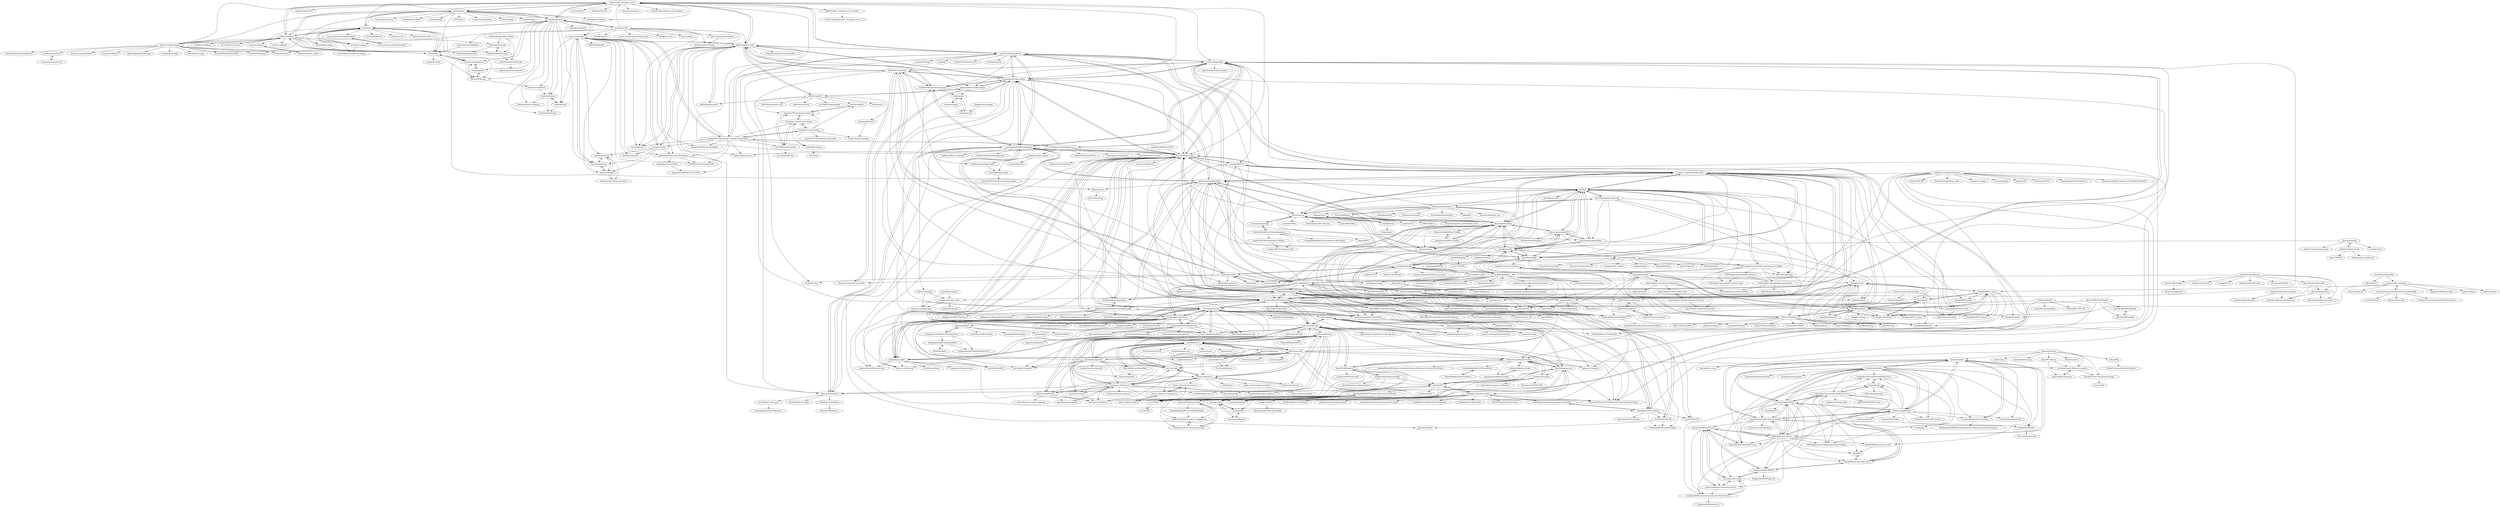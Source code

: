 digraph G {
"viabtc/viabtc_exchange_server" -> "peatio/peatio"
"viabtc/viabtc_exchange_server" -> "mzheravin/exchange-core"
"viabtc/viabtc_exchange_server" -> "nntaoli-project/GoEx" ["e"=1]
"viabtc/viabtc_exchange_server" -> "rubykube/peatio"
"viabtc/viabtc_exchange_server" -> "enewhuis/liquibook"
"viabtc/viabtc_exchange_server" -> "gitbitex/gitbitex-spot"
"viabtc/viabtc_exchange_server" -> "btcsuite/btcd" ["e"=1]
"viabtc/viabtc_exchange_server" -> "huobiapi/API_Docs" ["e"=1]
"viabtc/viabtc_exchange_server" -> "chronoxor/CppTrader"
"viabtc/viabtc_exchange_server" -> "OmniLayer/omnicore" ["e"=1]
"viabtc/viabtc_exchange_server" -> "ZtesoftCS/go-ethereum-code-analysis" ["e"=1]
"viabtc/viabtc_exchange_server" -> "fmstephe/matching_engine"
"viabtc/viabtc_exchange_server" -> "blinktrade/bitex"
"viabtc/viabtc_exchange_server" -> "michaelgrosner/tribeca" ["e"=1]
"viabtc/viabtc_exchange_server" -> "gyk001/viabtc_exchange_server_docker"
"ezpod/crypto-exchange-engine" -> "fmstephe/matching_engine"
"ezpod/crypto-exchange-engine" -> "oldfritter/goDCE"
"ezpod/crypto-exchange-engine" -> "stingbo/gome"
"objectcomputing/liquibook" -> "jordanbaucke/Limit-Order-Book"
"objectcomputing/liquibook" -> "IanLKaplan/matchingEngine"
"objectcomputing/liquibook" -> "paritytrading/parity"
"objectcomputing/liquibook" -> "akhin/liteExchange"
"objectcomputing/liquibook" -> "philipperemy/Order-Book-Matching-Engine"
"objectcomputing/liquibook" -> "fmstephe/matching_engine"
"objectcomputing/liquibook" -> "bloq/cpptrade"
"objectcomputing/liquibook" -> "rigtorp/spartan"
"objectcomputing/liquibook" -> "charles-cooper/itch-order-book"
"objectcomputing/liquibook" -> "dyn4mik3/OrderBook"
"objectcomputing/liquibook" -> "ajtulloch/quantcup-orderbook"
"objectcomputing/liquibook" -> "libtrading/libtrading"
"objectcomputing/liquibook" -> "gavincyi/LightMatchingEngine"
"objectcomputing/liquibook" -> "objectcomputing/quickfast"
"objectcomputing/liquibook" -> "fix8/fix8"
"goldsborough/ipc-bench" -> "rigtorp/ipc-bench"
"goldsborough/ipc-bench" -> "pfent/L5RDMA"
"goldsborough/ipc-bench" -> "detailyang/ipc_benchmark"
"rburkholder/trade-frame" -> "chronoxor/CppTrader"
"rburkholder/trade-frame" -> "roq-trading/roq-api"
"rburkholder/trade-frame" -> "physercoe/starquant" ["e"=1]
"rburkholder/trade-frame" -> "EliteQuant/EliteQuant_Cpp" ["e"=1]
"rburkholder/trade-frame" -> "AnthonyBradford/optionmatrix" ["e"=1]
"rburkholder/trade-frame" -> "AsyncAlgoTrading/aat" ["e"=1]
"rburkholder/trade-frame" -> "libtrading/libtrading"
"rburkholder/trade-frame" -> "michaelchu/optopsy" ["e"=1]
"rburkholder/trade-frame" -> "akapur/pyiqfeed"
"rburkholder/trade-frame" -> "ydxt25/QuantSystem"
"rburkholder/trade-frame" -> "roq-trading/roq-samples"
"rburkholder/trade-frame" -> "DuckDuckDuck0/ft" ["e"=1]
"rburkholder/trade-frame" -> "nickhuangxinyu/hft"
"rburkholder/trade-frame" -> "opentradesolutions/opentrade"
"rburkholder/trade-frame" -> "jasonstrimpel/volatility-trading" ["e"=1]
"roq-trading/roq-api" -> "roq-trading/roq-samples"
"roq-trading/roq-api" -> "chronoxor/CppTrader"
"roq-trading/roq-api" -> "nickhuangxinyu/hft"
"roq-trading/roq-api" -> "crypto-chassis/ccapi"
"roq-trading/roq-api" -> "Crypto-toolbox/HFT-Orderbook"
"roq-trading/roq-api" -> "pegasusTrader/PandoraTrader" ["e"=1]
"roq-trading/roq-api" -> "AsyncAlgoTrading/aat" ["e"=1]
"roq-trading/roq-api" -> "physercoe/starquant" ["e"=1]
"roq-trading/roq-api" -> "rorysroes/SGX-Full-OrderBook-Tick-Data-Trading-Strategy" ["e"=1]
"roq-trading/roq-api" -> "opentradesolutions/opentrade"
"roq-trading/roq-api" -> "hello2all/gamma-ray"
"roq-trading/roq-api" -> "mjamilfarooq/tradingapp"
"roq-trading/roq-api" -> "rburkholder/trade-frame"
"roq-trading/roq-api" -> "EliteQuant/EliteQuant_Cpp" ["e"=1]
"roq-trading/roq-api" -> "niXman/binapi"
"enewhuis/liquibook" -> "chronoxor/CppTrader"
"enewhuis/liquibook" -> "fmstephe/matching_engine"
"enewhuis/liquibook" -> "gavincyi/LightMatchingEngine"
"enewhuis/liquibook" -> "mzheravin/exchange-core"
"enewhuis/liquibook" -> "dgtony/orderbook-rs"
"enewhuis/liquibook" -> "dyn4mik3/OrderBook"
"enewhuis/liquibook" -> "exchange-core/exchange-core"
"enewhuis/liquibook" -> "martinobdl/ITCH"
"enewhuis/liquibook" -> "ArjunVachhani/order-matcher"
"enewhuis/liquibook" -> "roq-trading/roq-api"
"enewhuis/liquibook" -> "ezpod/crypto-exchange-engine"
"enewhuis/liquibook" -> "ajtulloch/quantcup-orderbook"
"enewhuis/liquibook" -> "i25959341/orderbook"
"enewhuis/liquibook" -> "roq-trading/roq-samples"
"enewhuis/liquibook" -> "charles-cooper/itch-order-book"
"Abc-Arbitrage/Disruptor-cpp" -> "fsaintjacques/disruptor--"
"Abc-Arbitrage/Disruptor-cpp" -> "Abc-Arbitrage/fixpp"
"Abc-Arbitrage/Disruptor-cpp" -> "fix8/fix8"
"Abc-Arbitrage/Disruptor-cpp" -> "rigtorp/MPMCQueue" ["e"=1]
"Abc-Arbitrage/Disruptor-cpp" -> "MengRao/tscns"
"Abc-Arbitrage/Disruptor-cpp" -> "jamesdbrock/hffix"
"Abc-Arbitrage/Disruptor-cpp" -> "rigtorp/spartan"
"Abc-Arbitrage/Disruptor-cpp" -> "objectcomputing/quickfast"
"dgtony/orderbook-rs" -> "petr-tik/dark_rusty_pool"
"dgtony/orderbook-rs" -> "fmstephe/matching_engine"
"dgtony/orderbook-rs" -> "enewhuis/liquibook"
"dgtony/orderbook-rs" -> "Alcibiades-Capital/quay"
"dgtony/orderbook-rs" -> "gavincyi/LightMatchingEngine"
"dgtony/orderbook-rs" -> "fluidex/dingir-exchange"
"fmstephe/matching_engine" -> "ezpod/crypto-exchange-engine"
"fmstephe/matching_engine" -> "enewhuis/liquibook"
"fmstephe/matching_engine" -> "dgtony/orderbook-rs"
"fmstephe/matching_engine" -> "ProofSuite/amp-matching-engine"
"fmstephe/matching_engine" -> "gavincyi/LightMatchingEngine"
"fmstephe/matching_engine" -> "philipperemy/Order-Book-Matching-Engine"
"fmstephe/matching_engine" -> "jordanbaucke/Limit-Order-Book"
"fmstephe/matching_engine" -> "chronoxor/CppTrader"
"fmstephe/matching_engine" -> "IanLKaplan/matchingEngine"
"fmstephe/matching_engine" -> "objectcomputing/liquibook"
"fmstephe/matching_engine" -> "buttercoin/engine"
"fmstephe/matching_engine" -> "ajtulloch/quantcup-orderbook"
"fmstephe/matching_engine" -> "i25959341/orderbook"
"fmstephe/matching_engine" -> "mzheravin/exchange-core"
"fmstephe/matching_engine" -> "gitbitex/gitbitex-spot"
"gitbitex/gitbitex-spot" -> "gitbitex/gitbitex-web"
"gitbitex/gitbitex-spot" -> "ProofSuite/amp-matching-engine"
"gitbitex/gitbitex-spot" -> "oldfritter/goDCE"
"gitbitex/gitbitex-spot" -> "i25959341/orderbook"
"gitbitex/gitbitex-spot" -> "gitbitex/gitbitex-new"
"gitbitex/gitbitex-spot" -> "mzheravin/exchange-core"
"gitbitex/gitbitex-spot" -> "dgtony/orderbook-rs"
"gitbitex/gitbitex-spot" -> "chronoxor/CppTrader"
"gitbitex/gitbitex-spot" -> "ezpod/crypto-exchange-engine"
"gitbitex/gitbitex-spot" -> "fmstephe/matching_engine"
"gitbitex/gitbitex-spot" -> "openware/peatio"
"gitbitex/gitbitex-spot" -> "mit-dci/opencx"
"gitbitex/gitbitex-spot" -> "miguelmota/go-ethereum-hdwallet" ["e"=1]
"gitbitex/gitbitex-spot" -> "viabtc/viabtc_exchange_server"
"gitbitex/gitbitex-spot" -> "openware/opendax"
"jshellen/HFT" -> "hello2all/gamma-ray"
"jshellen/HFT" -> "Behappy123/market-maker"
"jshellen/HFT" -> "fedecaccia/avellaneda-stoikov"
"jshellen/HFT" -> "purefinance/mmb" ["e"=1]
"jshellen/HFT" -> "im1235/ISAC"
"jshellen/HFT" -> "gjimzhou/MTH9879-Market-Microstructure-Models"
"jshellen/HFT" -> "jshellen/statarb"
"fedecaccia/avellaneda-stoikov" -> "jshellen/HFT"
"fedecaccia/avellaneda-stoikov" -> "mdibo/Avellaneda-Stoikov"
"fedecaccia/avellaneda-stoikov" -> "im1235/ISAC"
"fedecaccia/avellaneda-stoikov" -> "sstoikov/microprice"
"fedecaccia/avellaneda-stoikov" -> "hello2all/gamma-ray"
"fedecaccia/avellaneda-stoikov" -> "shaileshkakkar/MicroPriceIndicator"
"fedecaccia/avellaneda-stoikov" -> "nkaz001/hftbacktest"
"fedecaccia/avellaneda-stoikov" -> "ragoragino/avellaneda-stoikov"
"fedecaccia/avellaneda-stoikov" -> "tspooner/rl_markets" ["e"=1]
"fedecaccia/avellaneda-stoikov" -> "zcakhaa/DeepLOB-Deep-Convolutional-Neural-Networks-for-Limit-Order-Books" ["e"=1]
"fedecaccia/avellaneda-stoikov" -> "nicolezattarin/LOB-feature-analysis"
"peatio/peatio" -> "viabtc/viabtc_exchange_server"
"peatio/peatio" -> "wlox/wlox"
"peatio/peatio" -> "rubykube/peatio"
"peatio/peatio" -> "ruby-china/ruby-china" ["e"=1]
"peatio/peatio" -> "blinktrade/bitex"
"peatio/peatio" -> "michaelgrosner/tribeca" ["e"=1]
"peatio/peatio" -> "kvhnuke/etherwallet" ["e"=1]
"peatio/peatio" -> "txbits/txbits"
"peatio/peatio" -> "askmike/gekko" ["e"=1]
"peatio/peatio" -> "timmolter/XChange" ["e"=1]
"peatio/peatio" -> "EOSIO/eos" ["e"=1]
"peatio/peatio" -> "objectcomputing/liquibook"
"peatio/peatio" -> "cryptonomex/graphene" ["e"=1]
"peatio/peatio" -> "chloerei/alipay" ["e"=1]
"peatio/peatio" -> "chloerei/campo" ["e"=1]
"fsaintjacques/disruptor--" -> "Abc-Arbitrage/Disruptor-cpp"
"fsaintjacques/disruptor--" -> "colding/disruptorC"
"fsaintjacques/disruptor--" -> "redjack/varon-t"
"fsaintjacques/disruptor--" -> "bytemaster/disruptor"
"fsaintjacques/disruptor--" -> "Neverlord/libcppa"
"fsaintjacques/disruptor--" -> "fix8/fix8"
"fsaintjacques/disruptor--" -> "libtrading/libtrading"
"fsaintjacques/disruptor--" -> "rigtorp/spartan"
"fsaintjacques/disruptor--" -> "lewissbaker/disruptorplus"
"fsaintjacques/disruptor--" -> "dakka/fix8"
"fsaintjacques/disruptor--" -> "mmcilroy/disruptor_cpp"
"fsaintjacques/disruptor--" -> "ajtulloch/quantcup-orderbook"
"fsaintjacques/disruptor--" -> "rigtorp/nanomq"
"fsaintjacques/disruptor--" -> "rigtorp/SPSCQueue" ["e"=1]
"fsaintjacques/disruptor--" -> "chronoxor/CppTrader"
"Crypto-toolbox/HFT-Orderbook" -> "rorysroes/SGX-Full-OrderBook-Tick-Data-Trading-Strategy" ["e"=1]
"Crypto-toolbox/HFT-Orderbook" -> "roq-trading/roq-api"
"Crypto-toolbox/HFT-Orderbook" -> "dyn4mik3/OrderBook"
"Crypto-toolbox/HFT-Orderbook" -> "alpacahq/example-hftish" ["e"=1]
"Crypto-toolbox/HFT-Orderbook" -> "chronoxor/CppTrader"
"Crypto-toolbox/HFT-Orderbook" -> "danielktaylor/PyLimitBook"
"Crypto-toolbox/HFT-Orderbook" -> "nickhuangxinyu/hft"
"Crypto-toolbox/HFT-Orderbook" -> "charles-cooper/itch-order-book"
"Crypto-toolbox/HFT-Orderbook" -> "Kautenja/limit-order-book"
"Crypto-toolbox/HFT-Orderbook" -> "sadighian/crypto-rl" ["e"=1]
"Crypto-toolbox/HFT-Orderbook" -> "martinobdl/ITCH"
"Crypto-toolbox/HFT-Orderbook" -> "crypto-chassis/ccapi"
"Crypto-toolbox/HFT-Orderbook" -> "fedecaccia/avellaneda-stoikov"
"Crypto-toolbox/HFT-Orderbook" -> "bmoscon/cryptofeed" ["e"=1]
"Crypto-toolbox/HFT-Orderbook" -> "tspooner/rl_markets" ["e"=1]
"0b01/tectonicdb" -> "Crypto-toolbox/HFT-Orderbook"
"0b01/tectonicdb" -> "greyblake/ta-rs"
"0b01/tectonicdb" -> "nash-io/openlimits"
"0b01/tectonicdb" -> "barter-rs/barter-rs"
"0b01/tectonicdb" -> "Ameobea/tickgrinder"
"0b01/tectonicdb" -> "AsyncAlgoTrading/aat" ["e"=1]
"0b01/tectonicdb" -> "amv-dev/yata"
"0b01/tectonicdb" -> "nickhuangxinyu/hft"
"0b01/tectonicdb" -> "sadighian/crypto-rl" ["e"=1]
"0b01/tectonicdb" -> "bmoscon/cryptostore" ["e"=1]
"0b01/tectonicdb" -> "purefinance/mmb" ["e"=1]
"0b01/tectonicdb" -> "fedecaccia/avellaneda-stoikov"
"0b01/tectonicdb" -> "rorysroes/SGX-Full-OrderBook-Tick-Data-Trading-Strategy" ["e"=1]
"0b01/tectonicdb" -> "man-group/arctic" ["e"=1]
"0b01/tectonicdb" -> "tspooner/rl_markets" ["e"=1]
"ezhulenev/orderbook-dynamics" -> "rorysroes/SGX-Full-OrderBook-Tick-Data-Trading-Strategy" ["e"=1]
"ezhulenev/orderbook-dynamics" -> "dyn4mik3/OrderBook"
"ezhulenev/orderbook-dynamics" -> "Crypto-toolbox/HFT-Orderbook"
"ezhulenev/orderbook-dynamics" -> "danielktaylor/PyLimitBook"
"ezhulenev/orderbook-dynamics" -> "tspooner/rl_markets" ["e"=1]
"ezhulenev/orderbook-dynamics" -> "jamesmawm/High-Frequency-Trading-Model-with-IB" ["e"=1]
"ezhulenev/orderbook-dynamics" -> "fushuyue/Ml_HFT"
"ezhulenev/orderbook-dynamics" -> "deependersingla/deep_trader" ["e"=1]
"ezhulenev/orderbook-dynamics" -> "ucaiado/rl_trading" ["e"=1]
"ezhulenev/orderbook-dynamics" -> "objectcomputing/liquibook"
"ezhulenev/orderbook-dynamics" -> "fedecaccia/avellaneda-stoikov"
"ezhulenev/orderbook-dynamics" -> "taurusai/kungfu" ["e"=1]
"ezhulenev/orderbook-dynamics" -> "hkgsas/LOB" ["e"=1]
"ezhulenev/orderbook-dynamics" -> "tashaxing/CTPtest" ["e"=1]
"ezhulenev/orderbook-dynamics" -> "zhuzhenpeng/CTP-TradeServer" ["e"=1]
"gjimzhou/MTH9879-Market-Microstructure-Models" -> "alexdai186/Eigenportfolios"
"gjimzhou/MTH9879-Market-Microstructure-Models" -> "alexbotsula/Price_direction_forecast"
"gjimzhou/MTH9879-Market-Microstructure-Models" -> "hjeffreywang/Stock_feature_engineering"
"gjimzhou/MTH9879-Market-Microstructure-Models" -> "jheusser/vpin"
"hanxixuana/flowrisk" -> "jheusser/vpin"
"hanxixuana/flowrisk" -> "yt-feng/VPIN"
"jheusser/vpin" -> "yt-feng/VPIN"
"jheusser/vpin" -> "hanxixuana/flowrisk"
"jheusser/vpin" -> "gjimzhou/MTH9879-Market-Microstructure-Models"
"ragoragino/avellaneda-stoikov" -> "mdibo/Avellaneda-Stoikov"
"JulyIghor/QtBitcoinTrader" -> "chronoxor/CppTrader"
"crypto-chassis/ccapi" -> "roq-trading/roq-api"
"crypto-chassis/ccapi" -> "crypto-chassis/cryptochassis-data-api-docs"
"crypto-chassis/ccapi" -> "AsyncAlgoTrading/aat" ["e"=1]
"crypto-chassis/ccapi" -> "hello2all/gamma-ray"
"crypto-chassis/ccapi" -> "nkaz001/hftbacktest"
"crypto-chassis/ccapi" -> "nickhuangxinyu/hft"
"crypto-chassis/ccapi" -> "bmoscon/orderbook" ["e"=1]
"crypto-chassis/ccapi" -> "niXman/binapi"
"crypto-chassis/ccapi" -> "jshellen/HFT"
"crypto-chassis/ccapi" -> "chronoxor/CppTrader"
"crypto-chassis/ccapi" -> "Crypto-toolbox/HFT-Orderbook"
"crypto-chassis/ccapi" -> "rorysroes/SGX-Full-OrderBook-Tick-Data-Trading-Strategy" ["e"=1]
"crypto-chassis/ccapi" -> "bmoscon/cryptofeed" ["e"=1]
"crypto-chassis/ccapi" -> "nash-io/openlimits"
"crypto-chassis/ccapi" -> "fedecaccia/avellaneda-stoikov"
"MengRao/SPSC_Queue" -> "MengRao/MPSC_Queue"
"MengRao/SPSC_Queue" -> "MengRao/str"
"MengRao/SPSC_Queue" -> "MengRao/tscns"
"MengRao/SPSC_Queue" -> "MengRao/tcpshm" ["e"=1]
"MengRao/SPSC_Queue" -> "MengRao/pollnet"
"MengRao/SPSC_Queue" -> "MengRao/WFMPMC"
"MengRao/SPSC_Queue" -> "rigtorp/SPSCQueue" ["e"=1]
"MengRao/SPSC_Queue" -> "MengRao/admincmd"
"MengRao/SPSC_Queue" -> "rigtorp/MPMCQueue" ["e"=1]
"MengRao/SPSC_Queue" -> "MengRao/SPMC_Queue"
"mathpaquette/IQFeed.CSharpApiClient" -> "mathpaquette/PT.MarketDataService"
"mathpaquette/IQFeed.CSharpApiClient" -> "mathpaquette/IB.CSharpApiClient"
"mathpaquette/IQFeed.CSharpApiClient" -> "akapur/pyiqfeed"
"Ameobea/tickgrinder" -> "greyblake/ta-rs"
"Ameobea/tickgrinder" -> "MarcusRainbow/QuantMath"
"Ameobea/tickgrinder" -> "0b01/tectonicdb"
"Ameobea/tickgrinder" -> "chronoxor/CppTrader"
"Ameobea/tickgrinder" -> "nash-io/openlimits"
"Ameobea/tickgrinder" -> "AsyncAlgoTrading/aat" ["e"=1]
"Ameobea/tickgrinder" -> "roq-trading/roq-api"
"Ameobea/tickgrinder" -> "amv-dev/yata"
"Ameobea/tickgrinder" -> "wisespace-io/binance-rs"
"Ameobea/tickgrinder" -> "barter-rs/barter-rs"
"Ameobea/tickgrinder" -> "gabriel-milan/btrader"
"Ameobea/tickgrinder" -> "boundedvariation/quantfin" ["e"=1]
"Ameobea/tickgrinder" -> "wisespace-io/bitfinex-rs"
"Ameobea/tickgrinder" -> "piquette/quantlib"
"Ameobea/tickgrinder" -> "paritytrading/parity"
"openware/peatio" -> "openware/opendax"
"openware/peatio" -> "openware/barong"
"openware/peatio" -> "openware/baseapp"
"openware/peatio" -> "openware/rango"
"openware/peatio" -> "algobasket/PeatioCryptoExchange"
"openware/peatio" -> "gitbitex/gitbitex-spot"
"openware/peatio" -> "bitholla/hollaex-kit"
"Behappy123/market-maker" -> "jshellen/HFT"
"Behappy123/market-maker" -> "hello2all/gamma-ray"
"Behappy123/market-maker" -> "mmargenot/machine-learning-market-maker"
"Behappy123/market-maker" -> "purefinance/mmb" ["e"=1]
"Behappy123/market-maker" -> "workkkfor2012/BitmexEasy-Martingale"
"Behappy123/market-maker" -> "Abhisheksoni1/BitmexBot" ["e"=1]
"Behappy123/market-maker" -> "BitMEX/sample-market-maker" ["e"=1]
"Behappy123/market-maker" -> "RickWong/bitmex-orderbook"
"Behappy123/market-maker" -> "makerdao/market-maker-keeper" ["e"=1]
"Behappy123/market-maker" -> "rorysroes/SGX-Full-OrderBook-Tick-Data-Trading-Strategy" ["e"=1]
"Behappy123/market-maker" -> "PierreRochard/coinbase-exchange-order-book"
"Behappy123/market-maker" -> "im1235/ISAC"
"Behappy123/market-maker" -> "zbarge/stocklook"
"hello2all/gamma-ray" -> "jshellen/HFT"
"hello2all/gamma-ray" -> "Behappy123/market-maker"
"hello2all/gamma-ray" -> "im1235/ISAC"
"hello2all/gamma-ray" -> "purefinance/mmb" ["e"=1]
"hello2all/gamma-ray" -> "fedecaccia/avellaneda-stoikov"
"hello2all/gamma-ray" -> "crypto-chassis/ccapi"
"hello2all/gamma-ray" -> "rorysroes/SGX-Full-OrderBook-Tick-Data-Trading-Strategy" ["e"=1]
"hello2all/gamma-ray" -> "sstoikov/microprice"
"hello2all/gamma-ray" -> "roq-trading/roq-api"
"rubykube/peatio" -> "rubykube/barong"
"rubykube/peatio" -> "rubykube/workbench"
"rubykube/peatio" -> "InfraexDev/peatio"
"rubykube/peatio" -> "muhammednagy/peatio"
"rubykube/peatio" -> "peatio/peatio"
"rubykube/peatio" -> "openware/opendax"
"rubykube/peatio" -> "scatterp/peatio"
"rubykube/peatio" -> "viabtc/viabtc_exchange_server"
"rubykube/peatio" -> "rubykube/arke"
"rubykube/peatio" -> "3s3s/opentrade"
"rubykube/peatio" -> "wlox/wlox"
"rubykube/peatio" -> "rubykube/bunnyware"
"rubykube/peatio" -> "rubykube/peatio-trading-ui"
"rubykube/peatio" -> "rubykube/microkube"
"rubykube/peatio" -> "openware/baseapp"
"binance-exchange/binacpp" -> "dmikushin/binance-cxx-api"
"binance-exchange/binacpp" -> "niXman/binapi"
"binance-exchange/binacpp" -> "tensaix2j/binacpp"
"binance-exchange/binacpp" -> "binance-exchange/python-binance" ["e"=1]
"binance-exchange/binacpp" -> "Chudleyj/Binance-Trading-Bot"
"robaho/go-trader" -> "i25959341/orderbook"
"robaho/go-trader" -> "robaho/fixed"
"robaho/go-trader" -> "alexey-ernest/go-hft-orderbook"
"robaho/go-trader" -> "ProofSuite/amp-matching-engine"
"robaho/go-trader" -> "quickfixgo/quickfix"
"robaho/go-trader" -> "cyanly/gotrade"
"robaho/go-trader" -> "rdingwall/go-quantcup"
"robaho/go-trader" -> "sdcoffey/techan" ["e"=1]
"robaho/go-trader" -> "quickfixgo/examples"
"loyd/clickhouse.rs" -> "suharev7/clickhouse-rs"
"loyd/clickhouse.rs" -> "Protryon/klickhouse"
"suharev7/clickhouse-rs" -> "loyd/clickhouse.rs"
"suharev7/clickhouse-rs" -> "Protryon/klickhouse"
"Neverlord/libcppa" -> "boostcon/cppnow_presentations_2013" ["e"=1]
"Neverlord/libcppa" -> "fsaintjacques/disruptor--"
"Neverlord/libcppa" -> "mnmlstc/core" ["e"=1]
"Neverlord/libcppa" -> "toffaletti/libten"
"Alcibiades-Capital/quay" -> "whitenois3/flashloan-rs" ["e"=1]
"Elenchev/order-book-heatmap" -> "bigfatwhale/orderbook"
"Elenchev/order-book-heatmap" -> "silahian/VisualHFT"
"Elenchev/order-book-heatmap" -> "Crypto-toolbox/HFT-Orderbook"
"crypto-crawler/crypto-crawler-rs" -> "crypto-crawler/carbonbot"
"jammy928/CoinExchange_CryptoExchange_Java" -> "xunibidev/CoinExchange"
"jammy928/CoinExchange_CryptoExchange_Java" -> "openware/opendax"
"jammy928/CoinExchange_CryptoExchange_Java" -> "mzheravin/exchange-core"
"jammy928/CoinExchange_CryptoExchange_Java" -> "exchange-server/CoinExchange"
"jammy928/CoinExchange_CryptoExchange_Java" -> "exchange-core/exchange-core"
"jammy928/CoinExchange_CryptoExchange_Java" -> "openware/peatio"
"jammy928/CoinExchange_CryptoExchange_Java" -> "algobasket/PeatioCryptoExchange"
"jammy928/CoinExchange_CryptoExchange_Java" -> "GMX9/Crypto-Exchange-PHP"
"jammy928/CoinExchange_CryptoExchange_Java" -> "mit-dci/opencx"
"jammy928/CoinExchange_CryptoExchange_Java" -> "gitbitex/gitbitex-spot"
"jammy928/CoinExchange_CryptoExchange_Java" -> "viabtc/viabtc_exchange_server"
"jammy928/CoinExchange_CryptoExchange_Java" -> "swaponline/MultiCurrencyWallet" ["e"=1]
"jammy928/CoinExchange_CryptoExchange_Java" -> "moonbig/Exchange"
"jammy928/CoinExchange_CryptoExchange_Java" -> "gitbitex/gitbitex-new"
"jammy928/CoinExchange_CryptoExchange_Java" -> "SevenEX/bitrade-parent"
"phil8192/ob-analytics" -> "phil8192/shiny-ob-analytics"
"phil8192/ob-analytics" -> "phil8192/limit-order-book"
"sstoikov/microprice" -> "fedecaccia/avellaneda-stoikov"
"sstoikov/microprice" -> "jheusser/vpin"
"sstoikov/microprice" -> "yt-feng/VPIN"
"sstoikov/microprice" -> "theopenstreet/VPIN_HFT"
"sstoikov/microprice" -> "jshellen/HFT"
"sstoikov/microprice" -> "grayvalley/microprice-calibration"
"rigtorp/spartan" -> "rigtorp/nanomq"
"rigtorp/spartan" -> "libtrading/libtrading"
"rigtorp/spartan" -> "penberg/helix"
"rigtorp/spartan" -> "charles-cooper/itch-order-book"
"rigtorp/spartan" -> "mtompkins/openAlgo"
"rigtorp/spartan" -> "csinitiative/fhce"
"rigtorp/spartan" -> "JoshuaMcKenzie/OrderBook"
"rigtorp/spartan" -> "K0414/algo-trader-tool-suite" ["e"=1]
"rigtorp/spartan" -> "objectcomputing/liquibook"
"rigtorp/spartan" -> "chronoxor/CppTrader"
"rigtorp/spartan" -> "jamesdbrock/hffix"
"rigtorp/spartan" -> "rigtorp/HashMap" ["e"=1]
"quickfixgo/quickfix" -> "quickfixgo/examples"
"quickfixgo/quickfix" -> "quickfix/quickfix"
"quickfixgo/quickfix" -> "cyanly/gotrade"
"quickfixgo/quickfix" -> "robaho/go-trader"
"quickfixgo/quickfix" -> "quickfix-j/quickfixj"
"quickfixgo/quickfix" -> "gofinance/ib" ["e"=1]
"quickfixgo/quickfix" -> "libtrading/libtrading"
"quickfixgo/quickfix" -> "bitfinexcom/bfxfixgw"
"quickfixgo/quickfix" -> "jbendig/fix-rs"
"quickfixgo/quickfix" -> "fix8/fix8"
"quickfixgo/quickfix" -> "ferrumfix/ferrumfix"
"quickfixgo/quickfix" -> "connamara/quickfixn"
"quickfixgo/quickfix" -> "objectcomputing/liquibook"
"quickfixgo/quickfix" -> "objectcomputing/mFAST"
"quickfixgo/quickfix" -> "connamara/logstash-filter-fix_protocol"
"stingbo/gome" -> "stingbo/mengine"
"stingbo/gome" -> "stingbo/pystest"
"xiiiew/lightning-engine" -> "yantao1995/transaction-matching-engine"
"muhammednagy/peatio" -> "scatterp/peatio"
"muhammednagy/peatio" -> "InfraexDev/peatio"
"muhammednagy/peatio" -> "txbits/txbits"
"rigtorp/ipc-bench" -> "goldsborough/ipc-bench"
"rigtorp/ipc-bench" -> "rigtorp/nanomq"
"rigtorp/ipc-bench" -> "avsm/ipc-bench"
"rigtorp/ipc-bench" -> "opentracing/opentracing-cpp" ["e"=1]
"LiveAsynchronousVisualizedArchitecture/simdb" -> "LiveAsynchronousVisualizedArchitecture/lava"
"LiveAsynchronousVisualizedArchitecture/simdb" -> "mikewei/shm_container"
"LiveAsynchronousVisualizedArchitecture/simdb" -> "vinniefalco/Beast" ["e"=1]
"LiveAsynchronousVisualizedArchitecture/simdb" -> "bloomen/transwarp" ["e"=1]
"3s3s/opentrade" -> "rubykube/peatio"
"3s3s/opentrade" -> "sb-/OpenExchange"
"3s3s/opentrade" -> "Jacwutang/CryptoEngineX"
"3s3s/opentrade" -> "iquidus/explorer" ["e"=1]
"3s3s/opentrade" -> "gitbitex/gitbitex-spot"
"3s3s/opentrade" -> "mit-dci/opencx"
"3s3s/opentrade" -> "algobasket/PeatioCryptoExchange"
"3s3s/opentrade" -> "thekiur/cryptoexchange"
"3s3s/opentrade" -> "zone117x/node-open-mining-portal" ["e"=1]
"3s3s/opentrade" -> "johnathanmartin/piWallet"
"3s3s/opentrade" -> "viabtc/viabtc_exchange_server"
"3s3s/opentrade" -> "peatio/peatio"
"3s3s/opentrade" -> "altangent/ccxws" ["e"=1]
"3s3s/opentrade" -> "openware/opendax"
"3s3s/opentrade" -> "tpruvot/yiimp" ["e"=1]
"InfraexDev/peatio" -> "scatterp/peatio"
"InfraexDev/peatio" -> "muhammednagy/peatio"
"InfraexDev/peatio" -> "rubykube/workbench"
"gsitgithub/SubMicroTrading" -> "Richard-Rose/SubMicroTrading"
"gsitgithub/SubMicroTrading" -> "libtrading/libtrading"
"gsitgithub/SubMicroTrading" -> "rigtorp/nanomq"
"sb-/OpenExchange" -> "maurodelazeri/hitback-exchange"
"openware/opendax" -> "openware/peatio"
"openware/opendax" -> "openware/baseapp"
"openware/opendax" -> "openware/barong"
"openware/opendax" -> "openware/rango"
"openware/opendax" -> "rubykube/peatio"
"openware/opendax" -> "mit-dci/opencx"
"openware/opendax" -> "jammy928/CoinExchange_CryptoExchange_Java"
"openware/opendax" -> "bitholla/hollaex-kit"
"openware/opendax" -> "gitbitex/gitbitex-spot"
"openware/opendax" -> "swaponline/MultiCurrencyWallet" ["e"=1]
"openware/opendax" -> "GMX9/Crypto-Exchange-PHP"
"openware/opendax" -> "algobasket/PeatioCryptoExchange"
"openware/opendax" -> "MobiDAX/opendax"
"openware/opendax" -> "rubykube/arke"
"openware/opendax" -> "rubykube/barong"
"IanLKaplan/matchingEngine" -> "philipperemy/Order-Book-Matching-Engine"
"IanLKaplan/matchingEngine" -> "objectcomputing/liquibook"
"ProofSuite/amp-matching-engine" -> "i25959341/orderbook"
"ProofSuite/amp-matching-engine" -> "stingbo/gome"
"ProofSuite/amp-matching-engine" -> "gitbitex/gitbitex-spot"
"ProofSuite/amp-matching-engine" -> "fmstephe/matching_engine"
"ProofSuite/amp-matching-engine" -> "gavincyi/LightMatchingEngine"
"i25959341/orderbook" -> "ProofSuite/amp-matching-engine"
"i25959341/orderbook" -> "alexey-ernest/go-hft-orderbook"
"i25959341/orderbook" -> "robaho/go-trader"
"i25959341/orderbook" -> "gitbitex/gitbitex-spot"
"i25959341/orderbook" -> "rdingwall/go-quantcup"
"i25959341/orderbook" -> "sdcoffey/techan" ["e"=1]
"i25959341/orderbook" -> "dgtony/orderbook-rs"
"i25959341/orderbook" -> "fmstephe/matching_engine"
"i25959341/orderbook" -> "enewhuis/liquibook"
"i25959341/orderbook" -> "dyn4mik3/OrderBook"
"i25959341/orderbook" -> "Pantelwar/matching-engine"
"yzimhao/trading_engine" -> "Pantelwar/matching-engine"
"yzimhao/trading_engine" -> "xiiiew/lightning-engine"
"yzimhao/trading_engine" -> "yzimhao/bookvoo"
"quickfix/quickfix" -> "fix8/fix8"
"quickfix/quickfix" -> "quickfix-j/quickfixj"
"quickfix/quickfix" -> "libtrading/libtrading"
"quickfix/quickfix" -> "objectcomputing/quickfast"
"quickfix/quickfix" -> "quickfixgo/quickfix"
"quickfix/quickfix" -> "connamara/quickfixn"
"quickfix/quickfix" -> "objectcomputing/mFAST"
"quickfix/quickfix" -> "jamesdbrock/hffix"
"quickfix/quickfix" -> "lballabio/QuantLib" ["e"=1]
"quickfix/quickfix" -> "da4089/simplefix"
"quickfix/quickfix" -> "objectcomputing/liquibook"
"quickfix/quickfix" -> "FIXTradingCommunity/fix-simple-binary-encoding"
"quickfix/quickfix" -> "real-logic/simple-binary-encoding" ["e"=1]
"quickfix/quickfix" -> "chronoxor/CppTrader"
"quickfix/quickfix" -> "charles-cooper/itch-order-book"
"nkaz001/hftbacktest" -> "fedecaccia/avellaneda-stoikov"
"nkaz001/hftbacktest" -> "crypto-chassis/ccapi"
"nkaz001/hftbacktest" -> "nkaz001/algotrading-example"
"nkaz001/hftbacktest" -> "javifalces/HFTFramework"
"nkaz001/hftbacktest" -> "im1235/ISAC"
"nkaz001/hftbacktest" -> "jshellen/HFT"
"barter-rs/barter-rs" -> "barter-rs/barter-data-rs"
"barter-rs/barter-rs" -> "featherenvy/botvana"
"barter-rs/barter-rs" -> "barter-rs/barter-integration-rs"
"barter-rs/barter-rs" -> "barter-rs/barter-execution-rs"
"barter-rs/barter-rs" -> "nash-io/openlimits"
"barter-rs/barter-rs" -> "amv-dev/yata"
"barter-rs/barter-rs" -> "crypto-crawler/crypto-crawler-rs"
"barter-rs/barter-rs" -> "greyblake/ta-rs"
"barter-rs/barter-rs" -> "wisespace-io/binance-rs"
"barter-rs/barter-rs" -> "rubik/lobster"
"exchange-core/exchange-core" -> "enewhuis/liquibook"
"exchange-core/exchange-core" -> "fmstephe/matching_engine"
"exchange-core/exchange-core" -> "chronoxor/CppTrader"
"exchange-core/exchange-core" -> "jammy928/CoinExchange_CryptoExchange_Java"
"exchange-core/exchange-core" -> "dharmeshsing/CoinTossX"
"exchange-core/exchange-core" -> "OpenHFT/Chronicle-Wire" ["e"=1]
"exchange-core/exchange-core" -> "dgtony/orderbook-rs"
"exchange-core/exchange-core" -> "gitbitex/gitbitex-new"
"exchange-core/exchange-core" -> "yzimhao/trading_engine"
"exchange-core/exchange-core" -> "real-logic/artio" ["e"=1]
"exchange-core/exchange-core" -> "exchange-core/collections"
"gabriel-milan/btrader" -> "Igosuki/binance-rs-async"
"gabriel-milan/btrader" -> "wisespace-io/binance-rs"
"gabriel-milan/btrader" -> "bmino/binance-triangle-arbitrage" ["e"=1]
"gabriel-milan/btrader" -> "nash-io/openlimits"
"gabriel-milan/btrader" -> "wisespace-io/bitfinex-rs"
"wisespace-io/binance-rs" -> "Igosuki/binance-rs-async"
"wisespace-io/binance-rs" -> "greyblake/ta-rs"
"wisespace-io/binance-rs" -> "nash-io/openlimits"
"wisespace-io/binance-rs" -> "wisespace-io/bitfinex-rs"
"wisespace-io/binance-rs" -> "gabriel-milan/btrader"
"wisespace-io/binance-rs" -> "inv2004/coinbase-pro-rs"
"wisespace-io/binance-rs" -> "hugues31/coinnect"
"wisespace-io/binance-rs" -> "barter-rs/barter-rs"
"wisespace-io/binance-rs" -> "amv-dev/yata"
"wisespace-io/binance-rs" -> "dovahcrow/binance-async-rs"
"wisespace-io/binance-rs" -> "dgtony/orderbook-rs"
"wisespace-io/binance-rs" -> "fabianboesiger/ftx"
"wisespace-io/binance-rs" -> "soulmachine/crypto-crawler-rs"
"wisespace-io/binance-rs" -> "crypto-chassis/ccapi"
"wisespace-io/binance-rs" -> "purefinance/mmb" ["e"=1]
"DrAshBooth/PyLOB" -> "abcabhishek/PyLimitOrderBook"
"DrAshBooth/PyLOB" -> "pgaref/orderbook"
"DrAshBooth/PyLOB" -> "dyn4mik3/OrderBook"
"im1235/ISAC" -> "im1235/EIE"
"im1235/ISAC" -> "hello2all/gamma-ray"
"im1235/ISAC" -> "fedecaccia/avellaneda-stoikov"
"im1235/ISAC" -> "jshellen/HFT"
"mdibo/Avellaneda-Stoikov" -> "ragoragino/avellaneda-stoikov"
"mdibo/Avellaneda-Stoikov" -> "fedecaccia/avellaneda-stoikov"
"Richard-Rose/SubMicroTrading" -> "gsitgithub/SubMicroTrading"
"doomhz/coinnext" -> "doomhz/coinnext_engine"
"roq-trading/roq-samples" -> "roq-trading/roq-api"
"roq-trading/roq-samples" -> "algosenses/xBacktest"
"roq-trading/roq-samples" -> "chronoxor/CppTrader"
"exchange-server/CoinExchange" -> "xunibidev/CoinExchange"
"exchange-server/CoinExchange" -> "SevenEX/bitrade-parent"
"exchange-server/CoinExchange" -> "sengeiou/ZTuoExchange_framework"
"exchange-server/CoinExchange" -> "moonbig/Exchange"
"Kautenja/limit-order-book" -> "bigfatwhale/orderbook"
"nicolezattarin/LOB-feature-analysis" -> "yudai-il/High-Frequency"
"nicolezattarin/LOB-feature-analysis" -> "kousik97/Order-Execution-Strategy"
"niXman/binapi" -> "dmikushin/binance-cxx-api"
"niXman/binapi" -> "binance-exchange/binacpp"
"niXman/binapi" -> "tensaix2j/binacpp"
"niXman/binapi" -> "crypto-chassis/ccapi"
"ferrumfix/ferrumfix" -> "jbendig/fix-rs"
"alexdai186/Eigenportfolios" -> "alexbotsula/Price_direction_forecast"
"alexdai186/Eigenportfolios" -> "hjeffreywang/Stock_feature_engineering"
"alexdai186/Eigenportfolios" -> "SparkAbhi/SignalProcessingWithPython"
"alexdai186/Eigenportfolios" -> "gjimzhou/MTH9879-Market-Microstructure-Models"
"MarcusRainbow/QuantMath" -> "greyblake/ta-rs"
"MarcusRainbow/QuantMath" -> "piquette/quantlib"
"alexbotsula/Price_direction_forecast" -> "hjeffreywang/Stock_feature_engineering"
"alexbotsula/Price_direction_forecast" -> "alexdai186/Eigenportfolios"
"charles-cooper/itch-order-book" -> "ajtulloch/quantcup-orderbook"
"charles-cooper/itch-order-book" -> "penberg/helix"
"charles-cooper/itch-order-book" -> "chronoxor/CppTrader"
"charles-cooper/itch-order-book" -> "martinobdl/ITCH"
"charles-cooper/itch-order-book" -> "libtrading/libtrading"
"charles-cooper/itch-order-book" -> "rigtorp/spartan"
"charles-cooper/itch-order-book" -> "Crypto-toolbox/HFT-Orderbook"
"charles-cooper/itch-order-book" -> "Kautenja/limit-order-book"
"charles-cooper/itch-order-book" -> "jamesdbrock/hffix"
"charles-cooper/itch-order-book" -> "phil8192/limit-order-book"
"charles-cooper/itch-order-book" -> "bigfatwhale/orderbook"
"charles-cooper/itch-order-book" -> "fix8/fix8"
"charles-cooper/itch-order-book" -> "objectcomputing/liquibook"
"charles-cooper/itch-order-book" -> "dyn4mik3/OrderBook"
"charles-cooper/itch-order-book" -> "JoshuaMcKenzie/OrderBook"
"petr-tik/dark_rusty_pool" -> "ludwigpacifici/order-book-pricer"
"rigtorp/nanomq" -> "JoshuaMcKenzie/OrderBook"
"rigtorp/nanomq" -> "penberg/helix"
"rigtorp/nanomq" -> "rigtorp/spartan"
"libtrading/libtrading" -> "penberg/helix"
"libtrading/libtrading" -> "penberg/falcon"
"libtrading/libtrading" -> "rigtorp/spartan"
"libtrading/libtrading" -> "fix8/fix8"
"libtrading/libtrading" -> "charles-cooper/itch-order-book"
"libtrading/libtrading" -> "chronoxor/CppTrader"
"libtrading/libtrading" -> "gsitgithub/SubMicroTrading"
"libtrading/libtrading" -> "quickfix/quickfix"
"libtrading/libtrading" -> "Richard-Rose/SubMicroTrading"
"libtrading/libtrading" -> "rigtorp/nanomq"
"libtrading/libtrading" -> "jamesdbrock/hffix"
"libtrading/libtrading" -> "objectcomputing/mFAST"
"libtrading/libtrading" -> "ajtulloch/quantcup-orderbook"
"libtrading/libtrading" -> "rburkholder/trade-frame"
"libtrading/libtrading" -> "objectcomputing/liquibook"
"Jacwutang/CryptoEngineX" -> "thekiur/cryptoexchange"
"doomhz/coinnext_engine" -> "doomhz/coinnext"
"jcvilap/crypto-day-trader" -> "arj/crypto-trading-engine"
"jcvilap/crypto-day-trader" -> "toyflish/btcde-poll"
"txbits/txbits" -> "wlox/wlox"
"txbits/txbits" -> "blinktrade/bitex"
"txbits/txbits" -> "muhammednagy/peatio"
"txbits/txbits" -> "InfraexDev/peatio"
"txbits/txbits" -> "coinpair/CoinPair"
"cheynewallace/tabby" -> "alexeyco/simpletable" ["e"=1]
"stingbo/easyexchange" -> "stingbo/pystest"
"phil8192/shiny-ob-analytics" -> "phil8192/ob-analytics"
"crflynn/stochastic" -> "crflynn/fbm"
"crflynn/stochastic" -> "jwergieluk/ou_noise"
"crflynn/stochastic" -> "nicolezattarin/LOB-feature-analysis"
"crflynn/stochastic" -> "stmorse/hawkes"
"crflynn/stochastic" -> "sdepy/sdepy"
"crflynn/stochastic" -> "kousik97/Order-Execution-Strategy"
"crflynn/stochastic" -> "raphaelvallat/antropy" ["e"=1]
"crflynn/stochastic" -> "ghgr/HFT_Bitcoin"
"crflynn/stochastic" -> "slinderman/ssm" ["e"=1]
"Igosuki/binance-rs-async" -> "wisespace-io/binance-rs"
"nickhuangxinyu/hft" -> "roq-trading/roq-api"
"nickhuangxinyu/hft" -> "pegasusTrader/PandoraTrader" ["e"=1]
"nickhuangxinyu/hft" -> "physercoe/starquant" ["e"=1]
"nickhuangxinyu/hft" -> "DuckDuckDuck0/ft" ["e"=1]
"nickhuangxinyu/hft" -> "chronoxor/CppTrader"
"nickhuangxinyu/hft" -> "crypto-chassis/ccapi"
"nickhuangxinyu/hft" -> "Crypto-toolbox/HFT-Orderbook"
"nickhuangxinyu/hft" -> "rorysroes/SGX-Full-OrderBook-Tick-Data-Trading-Strategy" ["e"=1]
"nickhuangxinyu/hft" -> "solopointer/thunder-trader" ["e"=1]
"nickhuangxinyu/hft" -> "zc8424/LazzyQuant" ["e"=1]
"oldfritter/goDCE" -> "gitbitex/gitbitex-spot"
"oldfritter/goDCE" -> "oldfritter/matching"
"oldfritter/goDCE" -> "phonegapX/CoinEx"
"oldfritter/goDCE" -> "ezpod/crypto-exchange-engine"
"oldfritter/goDCE" -> "sengeiou/ZTuoExchange_framework"
"oldfritter/goDCE" -> "lmx1989219/goexchange"
"oldfritter/goDCE" -> "liu2hai/chive" ["e"=1]
"oldfritter/goDCE" -> "uduncloud/bitex"
"oldfritter/goDCE" -> "gitbitex/gitbitex-web"
"oldfritter/goDCE" -> "MixinNetwork/ocean.one" ["e"=1]
"phonegapX/CoinEx" -> "usdtexchange/exchange"
"sengeiou/ZTuoExchange_framework" -> "SevenEX/bitrade-parent"
"sengeiou/ZTuoExchange_framework" -> "uduncloud/bitex"
"sengeiou/ZTuoExchange_framework" -> "exchange-server/CoinExchange"
"uduncloud/bitex" -> "sengeiou/ZTuoExchange_framework"
"xunibidev/CoinExchange" -> "exchange-server/CoinExchange"
"xunibidev/CoinExchange" -> "sengeiou/ZTuoExchange_framework"
"xunibidev/CoinExchange" -> "jammy928/CoinExchange_CryptoExchange_Java"
"xunibidev/CoinExchange" -> "uduncloud/bitex"
"xunibidev/CoinExchange" -> "moonbig/Exchange"
"xunibidev/CoinExchange" -> "usdtexchange/exchange"
"xunibidev/CoinExchange" -> "xunibidev/ZTuoExchange_framework" ["e"=1]
"akapur/pyiqfeed" -> "bratchenko/docker-iqfeed"
"akapur/pyiqfeed" -> "tibkiss/iqfeed"
"akapur/pyiqfeed" -> "mathpaquette/IQFeed.CSharpApiClient"
"akapur/pyiqfeed" -> "luketighe/IQFeed"
"akapur/pyiqfeed" -> "Quantmatic/iqfeed-docker"
"stingbo/mengine" -> "stingbo/gome"
"stingbo/mengine" -> "stingbo/pystest"
"stingbo/pystest" -> "stingbo/gome"
"esanchezros/quickfixj-spring-boot-starter" -> "esanchezros/quickfixj-spring-boot-starter-examples"
"X-DataInitiative/tick" -> "slinderman/pyhawkes"
"X-DataInitiative/tick" -> "stmorse/hawkes"
"X-DataInitiative/tick" -> "HongtengXu/Hawkes-Process-Toolkit"
"X-DataInitiative/tick" -> "HongtengXu/PoPPy"
"X-DataInitiative/tick" -> "dunan/MultiVariatePointProcess"
"X-DataInitiative/tick" -> "HMEIatJHU/neurawkes"
"X-DataInitiative/tick" -> "omitakahiro/Hawkes"
"X-DataInitiative/tick" -> "X-DataInitiative/tick-datasets"
"X-DataInitiative/tick" -> "SimiaoZuo/Transformer-Hawkes-Process"
"X-DataInitiative/tick" -> "ManifoldFR/point-process-nets"
"X-DataInitiative/tick" -> "Networks-Learning/tpprl"
"X-DataInitiative/tick" -> "s-mishra/featuredriven-hawkes"
"X-DataInitiative/tick" -> "MatthewDaws/PointProcesses"
"X-DataInitiative/tick" -> "achab/nphc"
"X-DataInitiative/tick" -> "omitakahiro/NeuralNetworkPointProcess"
"MengRao/pollnet" -> "rigtorp/efvicap"
"MengRao/pollnet" -> "MengRao/tscns"
"MengRao/pollnet" -> "MengRao/str"
"MengRao/pollnet" -> "MengRao/SPSC_Queue"
"MengRao/pollnet" -> "Xilinx-CNS/onload"
"MengRao/pollnet" -> "MengRao/efvitcp"
"MengRao/pollnet" -> "MengRao/WFMPMC"
"MengRao/pollnet" -> "MengRao/websocket"
"MengRao/pollnet" -> "MengRao/SPMC_Queue"
"MengRao/pollnet" -> "MengRao/tcpshm" ["e"=1]
"MengRao/pollnet" -> "majek/openonload"
"MengRao/pollnet" -> "MengRao/MPSC_Queue"
"blinktrade/bitex" -> "wlox/wlox"
"blinktrade/bitex" -> "txbits/txbits"
"blinktrade/bitex" -> "dooglus/intersango" ["e"=1]
"blinktrade/bitex" -> "blinktrade/frontend"
"blinktrade/bitex" -> "sb-/OpenExchange"
"blinktrade/bitex" -> "peatio/peatio"
"blinktrade/bitex" -> "blinktrade/BlinkTradeJS"
"blinktrade/bitex" -> "etherex/etherex" ["e"=1]
"blinktrade/bitex" -> "Coinffeine/coinffeine" ["e"=1]
"blinktrade/bitex" -> "doomhz/coinnext"
"blinktrade/bitex" -> "bisq-network/exchange"
"blinktrade/bitex" -> "davout/bitcoin-central" ["e"=1]
"blinktrade/bitex" -> "viabtc/viabtc_exchange_server"
"blinktrade/bitex" -> "edrevo/coinffeine"
"blinktrade/bitex" -> "blinktrade/pyblinktrade"
"wlox/wlox" -> "blinktrade/bitex"
"wlox/wlox" -> "txbits/txbits"
"wlox/wlox" -> "sb-/OpenExchange"
"wlox/wlox" -> "dooglus/intersango" ["e"=1]
"wlox/wlox" -> "peatio/peatio"
"wlox/wlox" -> "InfraexDev/peatio"
"wlox/wlox" -> "maurodelazeri/hitback-exchange"
"wlox/wlox" -> "etherex/etherex" ["e"=1]
"wlox/wlox" -> "muhammednagy/peatio"
"wlox/wlox" -> "rubykube/peatio"
"wlox/wlox" -> "bonesoul/hypepool" ["e"=1]
"wlox/wlox" -> "coin-worx/coin-exchange-backend"
"wlox/wlox" -> "wlox/wlox-cron"
"wlox/wlox" -> "buttercoin/buttercoin" ["e"=1]
"wlox/wlox" -> "viabtc/viabtc_exchange_server"
"objectbox/objectbox-examples" -> "objectbox/objectbox-performance"
"objectbox/objectbox-examples" -> "objectbox/objectbox-java" ["e"=1]
"moonbig/Exchange" -> "cfs6/AChat" ["e"=1]
"paritytrading/parity" -> "paritytrading/philadelphia"
"paritytrading/parity" -> "objectcomputing/liquibook"
"paritytrading/parity" -> "IanLKaplan/matchingEngine"
"paritytrading/parity" -> "mzheravin/exchange-core"
"paritytrading/parity" -> "libtrading/libtrading"
"paritytrading/parity" -> "paritytrading/nassau"
"paritytrading/parity" -> "akhin/liteExchange"
"paritytrading/parity" -> "penberg/helix"
"paritytrading/parity" -> "enewhuis/liquibook"
"paritytrading/parity" -> "real-logic/artio" ["e"=1]
"paritytrading/parity" -> "chronoxor/CppTrader"
"paritytrading/parity" -> "dyn4mik3/OrderBook"
"paritytrading/parity" -> "fix8/fix8"
"paritytrading/parity" -> "OpenHFT/OpenHFT" ["e"=1]
"paritytrading/parity" -> "Crypto-toolbox/HFT-Orderbook"
"dyn4mik3/OrderBook" -> "danielktaylor/PyLimitBook"
"dyn4mik3/OrderBook" -> "gavincyi/LightMatchingEngine"
"dyn4mik3/OrderBook" -> "Crypto-toolbox/HFT-Orderbook"
"dyn4mik3/OrderBook" -> "DrAshBooth/PyLOB"
"dyn4mik3/OrderBook" -> "jordanbaucke/Limit-Order-Book"
"dyn4mik3/OrderBook" -> "philipperemy/Order-Book-Matching-Engine"
"dyn4mik3/OrderBook" -> "ab24v07/PyLOB"
"dyn4mik3/OrderBook" -> "kmanley/orderbook"
"dyn4mik3/OrderBook" -> "davecliff/BristolStockExchange"
"dyn4mik3/OrderBook" -> "enewhuis/liquibook"
"dyn4mik3/OrderBook" -> "phil8192/limit-order-book"
"dyn4mik3/OrderBook" -> "ajtulloch/quantcup-orderbook"
"dyn4mik3/OrderBook" -> "IanLKaplan/matchingEngine"
"dyn4mik3/OrderBook" -> "chronoxor/CppTrader"
"dyn4mik3/OrderBook" -> "martinobdl/ITCH"
"dunan/NeuralPointProcess" -> "musically-ut/tf_rmtpp"
"dunan/NeuralPointProcess" -> "woshiyyya/ERPP-RMTPP"
"dunan/NeuralPointProcess" -> "xiaoshuai09/Recurrent-Point-Process"
"dunan/NeuralPointProcess" -> "HMEIatJHU/neurawkes"
"dunan/NeuralPointProcess" -> "dunan/MultiVariatePointProcess"
"dunan/NeuralPointProcess" -> "xiaoshuai09/Wasserstein-Learning-For-Point-Process"
"buttercoin/engine" -> "arj/crypto-trading-engine"
"buttercoin/engine" -> "jcvilap/crypto-day-trader"
"scatterp/peatio" -> "InfraexDev/peatio"
"scatterp/peatio" -> "muhammednagy/peatio"
"bisq-network/exchange" -> "blinktrade/bitex"
"bisq-network/exchange" -> "lightninglabs/lightning-app" ["e"=1]
"bisq-network/exchange" -> "LN-Zap/zap-desktop" ["e"=1]
"bisq-network/exchange" -> "wlox/wlox"
"bisq-network/exchange" -> "decred/atomicswap" ["e"=1]
"bisq-network/exchange" -> "KomodoPlatform/BarterDEX" ["e"=1]
"bisq-network/exchange" -> "peatio/peatio"
"bisq-network/exchange" -> "etherex/etherex" ["e"=1]
"bisq-network/exchange" -> "txbits/txbits"
"bisq-network/exchange" -> "timmolter/XChange" ["e"=1]
"bisq-network/exchange" -> "etherdelta/etherdelta.github.io" ["e"=1]
"bisq-network/exchange" -> "semuxproject/semux"
"bisq-network/exchange" -> "viabtc/viabtc_exchange_server"
"bisq-network/exchange" -> "thrasher-/gocryptotrader" ["e"=1]
"bisq-network/exchange" -> "bisq-network/docs"
"objectbox/objectbox-go" -> "objectbox/objectbox-c"
"objectbox/objectbox-go" -> "robaho/fixed"
"objectbox/objectbox-go" -> "objectbox/objectbox-swift"
"objectbox/objectbox-go" -> "timshannon/bolthold" ["e"=1]
"objectbox/objectbox-go" -> "objectbox/objectbox-generator"
"objectbox/objectbox-go" -> "aletheia-icu/broccoli" ["e"=1]
"objectbox/objectbox-go" -> "ostafen/clover" ["e"=1]
"objectbox/objectbox-go" -> "objectbox/objectbox-dart" ["e"=1]
"objectbox/objectbox-go" -> "cheynewallace/tabby"
"hugues31/coinnect" -> "nash-io/openlimits"
"hugues31/coinnect" -> "wisespace-io/bitfinex-rs"
"chronoxor/CppTrader" -> "enewhuis/liquibook"
"chronoxor/CppTrader" -> "roq-trading/roq-api"
"chronoxor/CppTrader" -> "mzheravin/exchange-core"
"chronoxor/CppTrader" -> "roq-trading/roq-samples"
"chronoxor/CppTrader" -> "martinobdl/ITCH"
"chronoxor/CppTrader" -> "charles-cooper/itch-order-book"
"chronoxor/CppTrader" -> "Crypto-toolbox/HFT-Orderbook"
"chronoxor/CppTrader" -> "pegasusTrader/PandoraTrader" ["e"=1]
"chronoxor/CppTrader" -> "physercoe/starquant" ["e"=1]
"chronoxor/CppTrader" -> "gavincyi/LightMatchingEngine"
"chronoxor/CppTrader" -> "rburkholder/trade-frame"
"chronoxor/CppTrader" -> "libtrading/libtrading"
"chronoxor/CppTrader" -> "fmstephe/matching_engine"
"chronoxor/CppTrader" -> "nickhuangxinyu/hft"
"chronoxor/CppTrader" -> "chronoxor/CppServer" ["e"=1]
"opentradesolutions/opentick" -> "opentradesolutions/opentrade"
"opentradesolutions/opentrade" -> "opentradesolutions/opentick"
"opentradesolutions/opentrade" -> "roq-trading/roq-api"
"opentradesolutions/opentrade" -> "physercoe/starquant" ["e"=1]
"opentradesolutions/opentrade" -> "EliteQuant/EliteQuant_Cpp" ["e"=1]
"opentradesolutions/opentrade" -> "roq-trading/roq-samples"
"opentradesolutions/opentrade" -> "chronoxor/CppTrader"
"opentradesolutions/opentrade" -> "nickhuangxinyu/hft"
"opentradesolutions/opentrade" -> "opentradesolutions/openalpha"
"opentradesolutions/opentrade" -> "rburkholder/trade-frame"
"opentradesolutions/opentrade" -> "shinnytech/open-trade-gateway" ["e"=1]
"SparkAbhi/SignalProcessingWithPython" -> "hjeffreywang/Stock_feature_engineering"
"ghgr/HFT_Bitcoin" -> "nicolezattarin/LOB-feature-analysis"
"ghgr/HFT_Bitcoin" -> "yudai-il/High-Frequency"
"simonhf/sharedhashfile" -> "mikewei/shm_container"
"simonhf/sharedhashfile" -> "efficient/mica" ["e"=1]
"shaileshkakkar/OrderImbalance" -> "shaileshkakkar/MicroPriceIndicator"
"MengRao/websocket" -> "MengRao/admincmd"
"MengRao/websocket" -> "MengRao/str"
"MengRao/websocket" -> "MengRao/pollnet"
"MengRao/websocket" -> "MengRao/tscns"
"mikewei/shm_container" -> "mikewei/blogs"
"mikewei/shm_container" -> "mikewei/ccbase"
"mikewei/shm_container" -> "LiveAsynchronousVisualizedArchitecture/simdb"
"mikewei/shm_container" -> "MengRao/tcpshm" ["e"=1]
"mikewei/shm_container" -> "MengRao/SPSC_Queue"
"mikewei/shm_container" -> "DGuco/shmqueue" ["e"=1]
"mikewei/shm_container" -> "happyfish100/libshmcache" ["e"=1]
"skywind3000/FastMemcpy" -> "skywind3000/BasicBitmap"
"skywind3000/FastMemcpy" -> "MengRao/pollnet"
"skywind3000/FastMemcpy" -> "MengRao/WFMPMC"
"skywind3000/FastMemcpy" -> "skywind3000/pixellib"
"blinktrade/algorithm-trading" -> "blinktrade/BlinkTradeJS"
"blinktrade/algorithm-trading" -> "rafaelwdornelas/Foxbit_Bot"
"blinktrade/algorithm-trading" -> "blinktrade/frontend"
"Open-Markets-Initiative/wireshark-lua" -> "Open-Markets-Initiative/Directory"
"Open-Markets-Initiative/wireshark-lua" -> "Open-Markets-Initiative/latency-lab"
"Open-Markets-Initiative/wireshark-lua" -> "Open-Markets-Initiative/latency-reference"
"Open-Markets-Initiative/wireshark-lua" -> "tfgm/sbedecoder"
"fix8/fix8" -> "jamesdbrock/hffix"
"fix8/fix8" -> "quickfix/quickfix"
"fix8/fix8" -> "objectcomputing/quickfast"
"fix8/fix8" -> "libtrading/libtrading"
"fix8/fix8" -> "objectcomputing/mFAST"
"fix8/fix8" -> "penberg/falcon"
"fix8/fix8" -> "penberg/helix"
"fix8/fix8" -> "Abc-Arbitrage/fixpp"
"fix8/fix8" -> "charles-cooper/itch-order-book"
"fix8/fix8" -> "FIXTradingCommunity/fix-simple-binary-encoding"
"fix8/fix8" -> "rigtorp/nanomq"
"fix8/fix8" -> "akorobka/quickfix"
"fix8/fix8" -> "objectcomputing/liquibook"
"fix8/fix8" -> "Abc-Arbitrage/Disruptor-cpp"
"fix8/fix8" -> "rigtorp/spartan"
"mzheravin/exchange-core" -> "chronoxor/CppTrader"
"mzheravin/exchange-core" -> "enewhuis/liquibook"
"mzheravin/exchange-core" -> "gitbitex/gitbitex-spot"
"mzheravin/exchange-core" -> "paritytrading/parity"
"mzheravin/exchange-core" -> "viabtc/viabtc_exchange_server"
"mzheravin/exchange-core" -> "knowm/XChange" ["e"=1]
"mzheravin/exchange-core" -> "gavincyi/LightMatchingEngine"
"mzheravin/exchange-core" -> "fmstephe/matching_engine"
"mzheravin/exchange-core" -> "ProofSuite/amp-matching-engine"
"mzheravin/exchange-core" -> "ta4j/ta4j" ["e"=1]
"mzheravin/exchange-core" -> "jammy928/CoinExchange_CryptoExchange_Java"
"mzheravin/exchange-core" -> "roq-trading/roq-api"
"mzheravin/exchange-core" -> "OpenHFT/Chronicle-Queue" ["e"=1]
"mzheravin/exchange-core" -> "real-logic/agrona" ["e"=1]
"mzheravin/exchange-core" -> "Crypto-toolbox/HFT-Orderbook"
"jbendig/fix-rs" -> "neysofu/ferrum-fix"
"jbendig/fix-rs" -> "ckolek/FIXEngine-rs"
"nash-io/openlimits" -> "greyblake/ta-rs"
"nash-io/openlimits" -> "wisespace-io/binance-rs"
"nash-io/openlimits" -> "hugues31/coinnect"
"nash-io/openlimits" -> "amv-dev/yata"
"nash-io/openlimits" -> "soulmachine/crypto-crawler-rs"
"nash-io/openlimits" -> "barter-rs/barter-rs"
"nash-io/openlimits" -> "fabianboesiger/ftx"
"nash-io/openlimits" -> "MathisWellmann/lfest-rs"
"nash-io/openlimits" -> "featherenvy/botvana"
"nash-io/openlimits" -> "gabriel-milan/btrader"
"nash-io/openlimits" -> "wisespace-io/bitfinex-rs"
"nash-io/openlimits" -> "inv2004/coinbase-pro-rs"
"quickfix-j/quickfixj" -> "quickfix/quickfix"
"quickfix-j/quickfixj" -> "esanchezros/quickfixj-spring-boot-starter"
"quickfix-j/quickfixj" -> "paritytrading/philadelphia"
"quickfix-j/quickfixj" -> "real-logic/artio" ["e"=1]
"quickfix-j/quickfixj" -> "quickfixgo/quickfix"
"quickfix-j/quickfixj" -> "kpavlov/fixio"
"quickfix-j/quickfixj" -> "penberg/falcon"
"quickfix-j/quickfixj" -> "OpenHFT/OpenHFT" ["e"=1]
"quickfix-j/quickfixj" -> "fix8/fix8"
"quickfix-j/quickfixj" -> "mzheravin/exchange-core"
"quickfix-j/quickfixj" -> "OpenGamma/Strata" ["e"=1]
"quickfix-j/quickfixj" -> "real-logic/simple-binary-encoding" ["e"=1]
"quickfix-j/quickfixj" -> "jramoyo/quickfix-messenger"
"quickfix-j/quickfixj" -> "timolson/cointrader" ["e"=1]
"quickfix-j/quickfixj" -> "paritytrading/parity"
"SevenEX/bitrade-parent" -> "SevenEX/wallet-rpc"
"SevenEX/bitrade-parent" -> "sengeiou/ZTuoExchange_framework"
"SevenEX/bitrade-parent" -> "exchange-server/CoinExchange"
"FIXTradingCommunity/fix-simple-binary-encoding" -> "FIXTradingCommunity/fixp-specification"
"FIXTradingCommunity/fix-simple-binary-encoding" -> "FIXTradingCommunity/fix-orchestra"
"FIXTradingCommunity/fix-simple-binary-encoding" -> "real-logic/artio" ["e"=1]
"FIXTradingCommunity/fix-simple-binary-encoding" -> "fix8/fix8"
"FIXTradingCommunity/fix-simple-binary-encoding" -> "FIXTradingCommunity/silverflash"
"FIXTradingCommunity/fix-simple-binary-encoding" -> "FIXTradingCommunity/fix-orchestra-spec"
"FIXTradingCommunity/fix-simple-binary-encoding" -> "Abc-Arbitrage/fixpp"
"majek/openonload" -> "Xilinx-CNS/onload"
"majek/openonload" -> "exablaze-oss/exanic-software"
"majek/openonload" -> "MengRao/pollnet"
"majek/openonload" -> "JoshuaMcKenzie/OrderBook"
"majek/openonload" -> "penberg/helix"
"majek/openonload" -> "Open-Markets-Initiative/wireshark-lua"
"majek/openonload" -> "MengRao/tscns"
"penberg/helix" -> "JoshuaMcKenzie/OrderBook"
"Xilinx-CNS/onload" -> "majek/openonload"
"Xilinx-CNS/onload" -> "MengRao/pollnet"
"Xilinx-CNS/onload" -> "rigtorp/efvicap"
"Xilinx-CNS/onload" -> "Xilinx-CNS/cns-sfnettest"
"Xilinx-CNS/onload" -> "MengRao/tscns"
"Xilinx-CNS/onload" -> "cisco/exanic-software"
"Xilinx-CNS/onload" -> "Mellanox/libvma" ["e"=1]
"Xilinx-CNS/onload" -> "exablaze-oss/exanic-software"
"Xilinx-CNS/onload" -> "jamesdbrock/hffix"
"Xilinx-CNS/onload" -> "mtcp-stack/mtcp" ["e"=1]
"Xilinx-CNS/onload" -> "Xilinx-CNS/cns-sysjitter"
"Xilinx-CNS/onload" -> "MengRao/fmtlog" ["e"=1]
"Xilinx-CNS/onload" -> "fix8/fix8"
"Xilinx-CNS/onload" -> "Mellanox/sockperf" ["e"=1]
"Xilinx-CNS/onload" -> "rigtorp/SPSCQueue" ["e"=1]
"exablaze-oss/exanic-software" -> "majek/openonload"
"nkaz001/algotrading-example" -> "nkaz001/market-making-backtest"
"nkaz001/algotrading-example" -> "jshellen/HFT"
"nkaz001/algotrading-example" -> "nkaz001/hftbacktest"
"nkaz001/algotrading-example" -> "im1235/ISAC"
"skywind3000/BasicBitmap" -> "skywind3000/pixellib"
"semuxproject/semux-core" -> "semuxproject/semux"
"PierreRochard/coinbase-exchange-order-book" -> "danielktaylor/PyLimitBook"
"PierreRochard/coinbase-exchange-order-book" -> "Behappy123/market-maker"
"PierreRochard/coinbase-exchange-order-book" -> "dyn4mik3/OrderBook"
"MengRao/WFMPMC" -> "MengRao/SPSC_Queue"
"MengRao/WFMPMC" -> "MengRao/str"
"featherenvy/botvana" -> "barter-rs/barter-rs"
"connamara/quickfixn" -> "quickfix/quickfix"
"connamara/quickfixn" -> "disruptor-net/Disruptor-net" ["e"=1]
"connamara/quickfixn" -> "fix8/fix8"
"connamara/quickfixn" -> "quickfixgo/quickfix"
"connamara/quickfixn" -> "connamara/qfn_uidemo"
"connamara/quickfixn" -> "amaggiulli/qlnet" ["e"=1]
"connamara/quickfixn" -> "FIXTradingCommunity/fix-simple-binary-encoding"
"connamara/quickfixn" -> "amaggiulli/QLNet" ["e"=1]
"connamara/quickfixn" -> "quickfix-j/quickfixj"
"connamara/quickfixn" -> "Spreads/Spreads" ["e"=1]
"connamara/quickfixn" -> "vdemydiuk/mtapi" ["e"=1]
"connamara/quickfixn" -> "fxcm/ForexConnectAPI" ["e"=1]
"xiaoshuai09/Recurrent-Point-Process" -> "musically-ut/tf_rmtpp"
"xiaoshuai09/Recurrent-Point-Process" -> "dunan/NeuralPointProcess"
"xiaoshuai09/Recurrent-Point-Process" -> "xiaoshuai09/Wasserstein-Learning-For-Point-Process"
"semuxproject/semux" -> "semuxproject/semux-core"
"shchur/ifl-tpp" -> "omitakahiro/NeuralNetworkPointProcess"
"shchur/ifl-tpp" -> "QiangAIResearcher/sahp_repo"
"shchur/ifl-tpp" -> "shchur/triangular-tpp"
"shchur/ifl-tpp" -> "SimiaoZuo/Transformer-Hawkes-Process"
"greyblake/ta-rs" -> "amv-dev/yata"
"greyblake/ta-rs" -> "wisespace-io/binance-rs"
"greyblake/ta-rs" -> "nash-io/openlimits"
"greyblake/ta-rs" -> "CLevasseur/ta-lib-rust"
"greyblake/ta-rs" -> "Ameobea/tickgrinder"
"greyblake/ta-rs" -> "barter-rs/barter-rs"
"greyblake/ta-rs" -> "MarcusRainbow/QuantMath"
"greyblake/ta-rs" -> "wisespace-io/bitfinex-rs"
"greyblake/ta-rs" -> "hugues31/coinnect"
"greyblake/ta-rs" -> "imiskolee/finance-rust"
"greyblake/ta-rs" -> "0b01/tectonicdb"
"greyblake/ta-rs" -> "suharev7/clickhouse-rs"
"greyblake/ta-rs" -> "gabriel-milan/btrader"
"greyblake/ta-rs" -> "boxtown/statrs" ["e"=1]
"greyblake/ta-rs" -> "hugues31/tars"
"johnathanmartin/piWallet" -> "txbits/txbits"
"redjack/libcork" -> "redjack/varon-t"
"redjack/libcork" -> "redjack/ipset"
"MengRao/tscns" -> "MengRao/str"
"MengRao/tscns" -> "MengRao/pollnet"
"MengRao/tscns" -> "MengRao/SPSC_Queue"
"MengRao/tscns" -> "MengRao/WFMPMC"
"MengRao/tscns" -> "MengRao/fmtlog" ["e"=1]
"MengRao/tscns" -> "MengRao/websocket"
"MengRao/tscns" -> "MengRao/admincmd"
"MengRao/tscns" -> "rigtorp/efvicap"
"MengRao/tscns" -> "MengRao/MPSC_Queue"
"MengRao/tscns" -> "Xilinx-CNS/onload"
"objectcomputing/mFAST" -> "objectcomputing/quickfast"
"objectcomputing/mFAST" -> "fix8/fix8"
"objectcomputing/mFAST" -> "kuangtu/fixfast"
"objectcomputing/mFAST" -> "jamesdbrock/hffix"
"objectcomputing/mFAST" -> "libtrading/libtrading"
"objectcomputing/mFAST" -> "SSEDev/OrientalExpress"
"danielktaylor/PyLimitBook" -> "PierreRochard/coinbase-exchange-order-book"
"danielktaylor/PyLimitBook" -> "dyn4mik3/OrderBook"
"danielktaylor/PyLimitBook" -> "danielktaylor/PyStrategies"
"danielktaylor/PyLimitBook" -> "DrAshBooth/PyLOB"
"danielktaylor/PyLimitBook" -> "abcabhishek/PyLimitOrderBook"
"danielktaylor/PyLimitBook" -> "Crypto-toolbox/HFT-Orderbook"
"danielktaylor/PyLimitBook" -> "ab24v07/PyLOB"
"Pantelwar/matching-engine" -> "xiiiew/lightning-engine"
"phil8192/limit-order-book" -> "phil8192/ob-analytics"
"phil8192/limit-order-book" -> "phil8192/shiny-ob-analytics"
"s-mishra/featuredriven-hawkes" -> "stmorse/hawkes"
"s-mishra/featuredriven-hawkes" -> "RuiZhang2016/Efficient-Nonparametric-Bayesian-Hawkes-Processes"
"stmorse/hawkes" -> "slinderman/pyhawkes"
"stmorse/hawkes" -> "HMEIatJHU/neurawkes"
"stmorse/hawkes" -> "s-mishra/featuredriven-hawkes"
"stmorse/hawkes" -> "canerturkmen/hawkeslib"
"stmorse/hawkes" -> "jwergieluk/ou_noise"
"stmorse/hawkes" -> "HongtengXu/PoPPy"
"stmorse/hawkes" -> "X-DataInitiative/tick"
"stmorse/hawkes" -> "omitakahiro/Hawkes"
"stmorse/hawkes" -> "HongtengXu/Hawkes-Process-Toolkit"
"robaho/fixed" -> "robaho/go-trader"
"handayu/IB-TWS-Multicharts-Trading" -> "handayu/MC-Fundament-Code"
"mathpaquette/IB.CSharpApiClient" -> "mathpaquette/PT.MarketDataService"
"mathpaquette/IB.CSharpApiClient" -> "dshe/InterReact"
"objectbox/objectbox-swift" -> "objectbox/objectbox-c"
"objectbox/objectbox-swift" -> "objectbox/objectbox-performance"
"yt-feng/VPIN" -> "jheusser/vpin"
"yt-feng/VPIN" -> "hanxixuana/flowrisk"
"gavincyi/LightMatchingEngine" -> "dyn4mik3/OrderBook"
"gavincyi/LightMatchingEngine" -> "enewhuis/liquibook"
"gavincyi/LightMatchingEngine" -> "chronoxor/CppTrader"
"gavincyi/LightMatchingEngine" -> "fmstephe/matching_engine"
"gavincyi/LightMatchingEngine" -> "dgtony/orderbook-rs"
"gavincyi/LightMatchingEngine" -> "ProofSuite/amp-matching-engine"
"gavincyi/LightMatchingEngine" -> "Goykhman/Stock_exchange"
"gavincyi/LightMatchingEngine" -> "Surbeivol/PythonMatchingEngine"
"gavincyi/LightMatchingEngine" -> "danielktaylor/PyLimitBook"
"gavincyi/LightMatchingEngine" -> "mzheravin/exchange-core"
"gavincyi/LightMatchingEngine" -> "Crypto-toolbox/HFT-Orderbook"
"gavincyi/LightMatchingEngine" -> "objectcomputing/liquibook"
"gavincyi/LightMatchingEngine" -> "pgaref/orderbook"
"gavincyi/LightMatchingEngine" -> "bloq/cpptrade"
"davecliff/BristolStockExchange" -> "davecliff/BSE2"
"davecliff/BristolStockExchange" -> "dyn4mik3/OrderBook"
"davecliff/BristolStockExchange" -> "DrAshBooth/PyLOB"
"davecliff/BristolStockExchange" -> "MichaelRol/Threaded-Bristol-Stock-Exchange"
"davecliff/BristolStockExchange" -> "jordanbaucke/Limit-Order-Book"
"davecliff/BristolStockExchange" -> "ab24v07/PyLOB"
"davecliff/BristolStockExchange" -> "abcabhishek/PyLimitOrderBook"
"davecliff/BristolStockExchange" -> "uob-TextAnalytics/intro-labs-public"
"davecliff/BristolStockExchange" -> "lebedov/nseindia_lob"
"Chudleyj/AlgoBot" -> "Chudleyj/Binance-Trading-Bot"
"Chudleyj/AlgoBot" -> "Chudleyj/IEX_CPP_API"
"Chudleyj/AlgoBot" -> "roq-trading/roq-samples"
"Chudleyj/AlgoBot" -> "maxindelicato/signaldata"
"Chudleyj/AlgoBot" -> "roq-trading/roq-api"
"dunan/MultiVariatePointProcess" -> "dunan/NeuralPointProcess"
"HongtengXu/Hawkes-Process-Toolkit" -> "HongtengXu/PoPPy"
"HongtengXu/Hawkes-Process-Toolkit" -> "Networks-Learning/hdhp.py"
"HongtengXu/Hawkes-Process-Toolkit" -> "slinderman/pyhawkes"
"HongtengXu/Hawkes-Process-Toolkit" -> "HMEIatJHU/neurawkes"
"HongtengXu/Hawkes-Process-Toolkit" -> "dunan/NeuralPointProcess"
"HongtengXu/Hawkes-Process-Toolkit" -> "dunan/MultiVariatePointProcess"
"HongtengXu/Hawkes-Process-Toolkit" -> "X-DataInitiative/tick"
"HongtengXu/Hawkes-Process-Toolkit" -> "achab/nphc"
"HongtengXu/Hawkes-Process-Toolkit" -> "stmorse/hawkes"
"HongtengXu/Hawkes-Process-Toolkit" -> "omitakahiro/Hawkes"
"slinderman/pyhawkes" -> "stmorse/hawkes"
"slinderman/pyhawkes" -> "X-DataInitiative/tick"
"slinderman/pyhawkes" -> "HongtengXu/PoPPy"
"slinderman/pyhawkes" -> "HongtengXu/Hawkes-Process-Toolkit"
"slinderman/pyhawkes" -> "HMEIatJHU/neurawkes"
"slinderman/pyhawkes" -> "s-mishra/featuredriven-hawkes"
"slinderman/pyhawkes" -> "dunan/MultiVariatePointProcess"
"slinderman/pyhawkes" -> "omitakahiro/Hawkes"
"slinderman/pyhawkes" -> "omitakahiro/NeuralNetworkPointProcess"
"slinderman/pyhawkes" -> "canerturkmen/hawkeslib"
"slinderman/pyhawkes" -> "SimiaoZuo/Transformer-Hawkes-Process"
"slinderman/pyhawkes" -> "thomasj02/PyHawkes"
"slinderman/pyhawkes" -> "shchur/ifl-tpp"
"slinderman/pyhawkes" -> "slinderman/thesis"
"slinderman/pyhawkes" -> "MatthewDaws/PointProcesses"
"mtompkins/openAlgo" -> "FinleyLi/MultiCharts-PowerLanguage"
"mtompkins/openAlgo" -> "rigtorp/spartan"
"QiangAIResearcher/sahp_repo" -> "SimiaoZuo/Transformer-Hawkes-Process"
"QiangAIResearcher/sahp_repo" -> "xiao03/nh"
"QiangAIResearcher/sahp_repo" -> "shchur/ifl-tpp"
"QiangAIResearcher/sahp_repo" -> "woshiyyya/ERPP-RMTPP"
"SimiaoZuo/Transformer-Hawkes-Process" -> "QiangAIResearcher/sahp_repo"
"SimiaoZuo/Transformer-Hawkes-Process" -> "shchur/ifl-tpp"
"SimiaoZuo/Transformer-Hawkes-Process" -> "xiao03/nh"
"SimiaoZuo/Transformer-Hawkes-Process" -> "HMEIatJHU/neurawkes"
"SimiaoZuo/Transformer-Hawkes-Process" -> "woshiyyya/ERPP-RMTPP"
"SimiaoZuo/Transformer-Hawkes-Process" -> "HongtengXu/PoPPy"
"SimiaoZuo/Transformer-Hawkes-Process" -> "HMEIatJHU/neural-hawkes-particle-smoothing"
"SimiaoZuo/Transformer-Hawkes-Process" -> "omitakahiro/NeuralNetworkPointProcess"
"SimiaoZuo/Transformer-Hawkes-Process" -> "yangalan123/anhp-andtt"
"SimiaoZuo/Transformer-Hawkes-Process" -> "Jeff20100601/GHNN_clean" ["e"=1]
"rafaelwdornelas/Foxbit_Bot" -> "ipsBruno/poloniex-trade-bot"
"HongtengXu/PoPPy" -> "HongtengXu/Hawkes-Process-Toolkit"
"HongtengXu/PoPPy" -> "xiaoshuai09/Wasserstein-Learning-For-Point-Process"
"HongtengXu/PoPPy" -> "SimiaoZuo/Transformer-Hawkes-Process"
"HongtengXu/PoPPy" -> "HMEIatJHU/neurawkes"
"HongtengXu/PoPPy" -> "slinderman/pyhawkes"
"HongtengXu/PoPPy" -> "QiangAIResearcher/sahp_repo"
"HongtengXu/PoPPy" -> "shchur/ifl-tpp"
"HongtengXu/PoPPy" -> "stmorse/hawkes"
"HongtengXu/PoPPy" -> "Receiling/DP3"
"HongtengXu/PoPPy" -> "musically-ut/tf_rmtpp"
"HongtengXu/PoPPy" -> "X-DataInitiative/tick"
"HongtengXu/PoPPy" -> "HMEIatJHU/neural-hawkes-particle-smoothing"
"HongtengXu/PoPPy" -> "xiaoshuai09/Recurrent-Point-Process"
"blinktrade/BlinkTradeJS" -> "blinktrade/frontend"
"blinktrade/BlinkTradeJS" -> "rafaelwdornelas/Foxbit_Bot"
"blinktrade/frontend" -> "blinktrade/BlinkTradeJS"
"blinktrade/frontend" -> "blinktrade/pyblinktrade"
"cyanly/gotrade" -> "quickfixgo/quickfix"
"cyanly/gotrade" -> "robaho/go-trader"
"da4089/simplefix" -> "wannabegeek/PyFIX"
"da4089/simplefix" -> "jcass77/WTFIX"
"ajtulloch/quantcup-orderbook" -> "charles-cooper/itch-order-book"
"ajtulloch/quantcup-orderbook" -> "JoshuaMcKenzie/OrderBook"
"ajtulloch/quantcup-orderbook" -> "penberg/helix"
"ajtulloch/quantcup-orderbook" -> "jordanbaucke/Limit-Order-Book"
"crflynn/fbm" -> "732jhy/Fractional-Brownian-Motion"
"FinleyLi/MultiCharts-PowerLanguage" -> "handayu/MC-Fundament-Code"
"FinleyLi/MultiCharts-PowerLanguage" -> "mkjiau/MFLL"
"FinleyLi/MultiCharts-PowerLanguage" -> "sharkdaddyAI/MultiCharts-Indicator-and-Signals"
"FinleyLi/MultiCharts-PowerLanguage" -> "mtompkins/openAlgo"
"FinleyLi/MultiCharts-PowerLanguage" -> "handayu/IB-TWS-Multicharts-Trading"
"jamesdbrock/hffix" -> "fix8/fix8"
"jamesdbrock/hffix" -> "Abc-Arbitrage/fixpp"
"jamesdbrock/hffix" -> "penberg/helix"
"jamesdbrock/hffix" -> "objectcomputing/mFAST"
"jamesdbrock/hffix" -> "libtrading/libtrading"
"jamesdbrock/hffix" -> "exablaze-oss/exanic-software"
"jamesdbrock/hffix" -> "charles-cooper/itch-order-book"
"jamesdbrock/hffix" -> "MengRao/WFMPMC"
"jamesdbrock/hffix" -> "rigtorp/spartan"
"jamesdbrock/hffix" -> "quickfix/quickfix"
"redjack/varon-t" -> "redjack/libcork"
"zbarge/stocklook" -> "libcryptomarket/libcryptomarket"
"hjeffreywang/Stock_feature_engineering" -> "alexbotsula/Price_direction_forecast"
"coin-worx/coin-exchange-backend" -> "coin-worx/coin-exchange-frontend"
"paritytrading/philadelphia" -> "paritytrading/parity"
"paritytrading/philadelphia" -> "kpavlov/fixio"
"paritytrading/philadelphia" -> "paritytrading/nassau"
"paritytrading/philadelphia" -> "penberg/falcon"
"paritytrading/philadelphia" -> "quickfix-j/quickfixj"
"paritytrading/philadelphia" -> "jvirtanen/gdax-fix-example"
"paritytrading/philadelphia" -> "jcvilap/crypto-day-trader"
"paritytrading/philadelphia" -> "kuangtu/fixfast"
"paritytrading/philadelphia" -> "real-logic/artio" ["e"=1]
"FIXTradingCommunity/fix-orchestra" -> "FIXTradingCommunity/fix-orchestra-spec"
"FIXTradingCommunity/fix-orchestra" -> "FIXTradingCommunity/fixp-specification"
"kousik97/Order-Execution-Strategy" -> "armoreal/hft"
"yudai-il/High-Frequency" -> "nicolezattarin/LOB-feature-analysis"
"amv-dev/yata" -> "greyblake/ta-rs"
"amv-dev/yata" -> "nash-io/openlimits"
"amv-dev/yata" -> "barter-rs/barter-rs"
"shaileshkakkar/MicroPriceIndicator" -> "shaileshkakkar/OrderImbalance"
"dharmeshsing/CoinTossX" -> "IvanJericevich/CoinTossX"
"bloq/cpptrade" -> "zyli5313/matching"
"martinobdl/ITCH" -> "chronoxor/CppTrader"
"martinobdl/ITCH" -> "charles-cooper/itch-order-book"
"martinobdl/ITCH" -> "ajtulloch/quantcup-orderbook"
"martinobdl/ITCH" -> "Kautenja/limit-order-book"
"rubykube/barong" -> "rubykube/bunnyware"
"rubykube/barong" -> "rubykube/peatio-trading-ui"
"rubykube/barong" -> "rubykube/arke"
"HMEIatJHU/neurawkes" -> "HMEIatJHU/neural-hawkes-particle-smoothing"
"HMEIatJHU/neurawkes" -> "dunan/NeuralPointProcess"
"HMEIatJHU/neurawkes" -> "stmorse/hawkes"
"HMEIatJHU/neurawkes" -> "xiaoshuai09/Wasserstein-Learning-For-Point-Process"
"HMEIatJHU/neurawkes" -> "SimiaoZuo/Transformer-Hawkes-Process"
"HMEIatJHU/neurawkes" -> "HongtengXu/PoPPy"
"HMEIatJHU/neurawkes" -> "ManifoldFR/point-process-nets"
"HMEIatJHU/neurawkes" -> "QiangAIResearcher/sahp_repo"
"HMEIatJHU/neurawkes" -> "woshiyyya/ERPP-RMTPP"
"HMEIatJHU/neurawkes" -> "HongtengXu/Hawkes-Process-Toolkit"
"HMEIatJHU/neurawkes" -> "slinderman/pyhawkes"
"HMEIatJHU/neurawkes" -> "xiao03/nh"
"HMEIatJHU/neurawkes" -> "xiaoshuai09/Recurrent-Point-Process"
"HMEIatJHU/neurawkes" -> "dunan/MultiVariatePointProcess"
"HMEIatJHU/neurawkes" -> "omitakahiro/NeuralNetworkPointProcess"
"omitakahiro/Hawkes" -> "Pat-Laub/hawkesbook"
"omitakahiro/NeuralNetworkPointProcess" -> "shchur/ifl-tpp"
"omitakahiro/NeuralNetworkPointProcess" -> "HMEIatJHU/neural-hawkes-particle-smoothing"
"algobasket/PeatioCryptoExchange" -> "algobasket/CourseToQuiz"
"algobasket/PeatioCryptoExchange" -> "GMX9/Crypto-Exchange-PHP"
"algobasket/PeatioCryptoExchange" -> "algobasket/URBANCLAP-CLONE"
"esanchezros/quickfixj-spring-boot-starter-examples" -> "esanchezros/quickfixj-spring-boot-starter"
"openware/baseapp" -> "openware/rango"
"openware/baseapp" -> "openware/barong"
"openware/baseapp" -> "openware/opendax"
"woshiyyya/ERPP-RMTPP" -> "musically-ut/tf_rmtpp"
"woshiyyya/ERPP-RMTPP" -> "dunan/NeuralPointProcess"
"woshiyyya/ERPP-RMTPP" -> "QiangAIResearcher/sahp_repo"
"woshiyyya/ERPP-RMTPP" -> "Hongrui24/RMTPP-pytorch"
"alexey-ernest/go-hft-orderbook" -> "i25959341/orderbook"
"openware/barong" -> "openware/rango"
"openware/barong" -> "openware/open-finance-protocol"
"openware/barong" -> "openware/baseapp"
"objectcomputing/quickfast" -> "objectcomputing/mFAST"
"objectcomputing/quickfast" -> "fix8/fix8"
"objectcomputing/quickfast" -> "kuangtu/fixfast"
"objectcomputing/quickfast" -> "quickfix/quickfix"
"gitbitex/gitbitex-web" -> "gitbitex/gitbitex-spot"
"objectbox/objectbox-c" -> "objectbox/objectbox-generator"
"objectbox/objectbox-c" -> "objectbox/objectbox-performance"
"MengRao/str" -> "MengRao/tscns"
"MengRao/str" -> "MengRao/admincmd"
"MengRao/str" -> "MengRao/pollnet"
"MengRao/str" -> "MengRao/SPSC_Queue"
"MengRao/str" -> "MengRao/WFMPMC"
"gyk001/viabtc_exchange_server_docker" -> "testnet-exchange/viabtc_exchange_server"
"penberg/falcon" -> "penberg/hornet"
"penberg/falcon" -> "kpavlov/fixio"
"penberg/falcon" -> "valotrading/stirling"
"penberg/falcon" -> "libtrading/libtrading"
"philipperemy/Order-Book-Matching-Engine" -> "IanLKaplan/matchingEngine"
"philipperemy/Order-Book-Matching-Engine" -> "philipperemy/Market-Data" ["e"=1]
"philipperemy/Order-Book-Matching-Engine" -> "philipperemy/philipperemy.github.io" ["e"=1]
"philipperemy/Order-Book-Matching-Engine" -> "David-Wales/matching-engine"
"philipperemy/Order-Book-Matching-Engine" -> "jordanbaucke/Limit-Order-Book"
"philipperemy/Order-Book-Matching-Engine" -> "philipperemy/HFT-FIX-Parser"
"philipperemy/Order-Book-Matching-Engine" -> "philipperemy/Data-Mining-Automaton"
"FIXTradingCommunity/fixp-specification" -> "FIXTradingCommunity/silverflash"
"FIXTradingCommunity/fixp-specification" -> "FIXTradingCommunity/conga"
"musically-ut/tf_rmtpp" -> "woshiyyya/ERPP-RMTPP"
"musically-ut/tf_rmtpp" -> "dunan/NeuralPointProcess"
"musically-ut/tf_rmtpp" -> "xiaoshuai09/Recurrent-Point-Process"
"musically-ut/tf_rmtpp" -> "xiaoshuai09/Wasserstein-Learning-For-Point-Process"
"xiaoshuai09/Wasserstein-Learning-For-Point-Process" -> "musically-ut/tf_rmtpp"
"xiaoshuai09/Wasserstein-Learning-For-Point-Process" -> "HongtengXu/Reading-List"
"paritytrading/nassau" -> "Amay22/NASDAQ-ITCH-5.0-Parser"
"paritytrading/nassau" -> "jvirtanen/node-soupbintcp"
"dmikushin/binance-cxx-api" -> "niXman/binapi"
"dmikushin/binance-cxx-api" -> "binance-exchange/binacpp"
"xiao03/nh" -> "QiangAIResearcher/sahp_repo"
"dshe/InterReact" -> "mathpaquette/IB.CSharpApiClient"
"skywind3000/pixellib" -> "skywind3000/BasicBitmap"
"ManifoldFR/point-process-nets" -> "xiao03/nh"
"algobasket/CourseToQuiz" -> "algobasket/URBANCLAP-CLONE"
"Open-Markets-Initiative/latency-reference" -> "Open-Markets-Initiative/latency-lab"
"Open-Markets-Initiative/latency-reference" -> "Open-Markets-Initiative/Directory"
"rubykube/workbench" -> "rubykube/barong"
"rubykube/arke" -> "rubykube/bunnyware"
"rubykube/arke" -> "rubykube/barong"
"JoshuaMcKenzie/OrderBook" -> "JoshuaMcKenzie/FixedPrecisionOrderBook"
"Open-Markets-Initiative/Directory" -> "Open-Markets-Initiative/latency-reference"
"quickfixgo/examples" -> "quickfixgo/quickfix"
"openware/rango" -> "openware/baseapp"
"openware/rango" -> "openware/barong"
"openware/rango" -> "openware/open-finance-protocol"
"peterkeen/trading" -> "arj/crypto-trading-engine"
"peterkeen/trading" -> "jcvilap/crypto-day-trader"
"barter-rs/barter-data-rs" -> "barter-rs/barter-integration-rs"
"barter-rs/barter-data-rs" -> "barter-rs/barter-execution-rs"
"barter-rs/barter-execution-rs" -> "barter-rs/barter-integration-rs"
"barter-rs/barter-integration-rs" -> "barter-rs/barter-execution-rs"
"barter-rs/barter-integration-rs" -> "barter-rs/barter-data-rs"
"jordanbaucke/Limit-Order-Book" -> "philipperemy/Order-Book-Matching-Engine"
"jordanbaucke/Limit-Order-Book" -> "yoblin/PyLimitBook"
"coin-worx/coin-exchange-frontend" -> "coin-worx/coin-exchange-backend"
"viabtc/viabtc_exchange_server" ["l"="19.607,31.182"]
"peatio/peatio" ["l"="19.568,31.141"]
"mzheravin/exchange-core" ["l"="19.657,31.27"]
"nntaoli-project/GoEx" ["l"="20.987,31.293"]
"rubykube/peatio" ["l"="19.611,31.11"]
"enewhuis/liquibook" ["l"="19.659,31.301"]
"gitbitex/gitbitex-spot" ["l"="19.659,31.213"]
"btcsuite/btcd" ["l"="45.123,-28.689"]
"huobiapi/API_Docs" ["l"="21.011,31.371"]
"chronoxor/CppTrader" ["l"="19.661,31.342"]
"OmniLayer/omnicore" ["l"="44.21,-28.788"]
"ZtesoftCS/go-ethereum-code-analysis" ["l"="48.076,-25.36"]
"fmstephe/matching_engine" ["l"="19.643,31.28"]
"blinktrade/bitex" ["l"="19.534,31.113"]
"michaelgrosner/tribeca" ["l"="21.124,31.128"]
"gyk001/viabtc_exchange_server_docker" ["l"="19.544,31.174"]
"ezpod/crypto-exchange-engine" ["l"="19.682,31.233"]
"oldfritter/goDCE" ["l"="19.722,31.191"]
"stingbo/gome" ["l"="19.724,31.215"]
"objectcomputing/liquibook" ["l"="19.604,31.321"]
"jordanbaucke/Limit-Order-Book" ["l"="19.637,31.334"]
"IanLKaplan/matchingEngine" ["l"="19.633,31.306"]
"paritytrading/parity" ["l"="19.626,31.32"]
"akhin/liteExchange" ["l"="19.596,31.298"]
"philipperemy/Order-Book-Matching-Engine" ["l"="19.649,31.32"]
"bloq/cpptrade" ["l"="19.673,31.29"]
"rigtorp/spartan" ["l"="19.579,31.368"]
"charles-cooper/itch-order-book" ["l"="19.614,31.362"]
"dyn4mik3/OrderBook" ["l"="19.649,31.366"]
"ajtulloch/quantcup-orderbook" ["l"="19.622,31.342"]
"libtrading/libtrading" ["l"="19.588,31.348"]
"gavincyi/LightMatchingEngine" ["l"="19.665,31.316"]
"objectcomputing/quickfast" ["l"="19.555,31.348"]
"fix8/fix8" ["l"="19.571,31.345"]
"goldsborough/ipc-bench" ["l"="19.428,31.539"]
"rigtorp/ipc-bench" ["l"="19.471,31.506"]
"pfent/L5RDMA" ["l"="19.396,31.551"]
"detailyang/ipc_benchmark" ["l"="19.412,31.568"]
"rburkholder/trade-frame" ["l"="19.701,31.352"]
"roq-trading/roq-api" ["l"="19.707,31.391"]
"physercoe/starquant" ["l"="19.852,33.242"]
"EliteQuant/EliteQuant_Cpp" ["l"="19.87,33.26"]
"AnthonyBradford/optionmatrix" ["l"="24.839,34.417"]
"AsyncAlgoTrading/aat" ["l"="21.915,32.718"]
"michaelchu/optopsy" ["l"="21.932,32.736"]
"akapur/pyiqfeed" ["l"="19.845,31.263"]
"ydxt25/QuantSystem" ["l"="19.745,31.358"]
"roq-trading/roq-samples" ["l"="19.701,31.368"]
"DuckDuckDuck0/ft" ["l"="19.855,33.261"]
"nickhuangxinyu/hft" ["l"="19.705,31.405"]
"opentradesolutions/opentrade" ["l"="19.726,31.373"]
"jasonstrimpel/volatility-trading" ["l"="21.892,32.686"]
"crypto-chassis/ccapi" ["l"="19.718,31.446"]
"Crypto-toolbox/HFT-Orderbook" ["l"="19.673,31.391"]
"pegasusTrader/PandoraTrader" ["l"="19.839,33.244"]
"rorysroes/SGX-Full-OrderBook-Tick-Data-Trading-Strategy" ["l"="21.79,32.593"]
"hello2all/gamma-ray" ["l"="19.709,31.489"]
"mjamilfarooq/tradingapp" ["l"="19.734,31.398"]
"niXman/binapi" ["l"="19.742,31.464"]
"dgtony/orderbook-rs" ["l"="19.698,31.288"]
"exchange-core/exchange-core" ["l"="19.693,31.25"]
"martinobdl/ITCH" ["l"="19.643,31.353"]
"ArjunVachhani/order-matcher" ["l"="19.706,31.272"]
"i25959341/orderbook" ["l"="19.625,31.26"]
"Abc-Arbitrage/Disruptor-cpp" ["l"="19.595,31.373"]
"fsaintjacques/disruptor--" ["l"="19.547,31.405"]
"Abc-Arbitrage/fixpp" ["l"="19.555,31.364"]
"rigtorp/MPMCQueue" ["l"="-11.6,22.014"]
"MengRao/tscns" ["l"="19.772,31.327"]
"jamesdbrock/hffix" ["l"="19.608,31.344"]
"petr-tik/dark_rusty_pool" ["l"="19.753,31.279"]
"Alcibiades-Capital/quay" ["l"="19.76,31.262"]
"fluidex/dingir-exchange" ["l"="19.733,31.271"]
"ProofSuite/amp-matching-engine" ["l"="19.645,31.25"]
"buttercoin/engine" ["l"="19.58,31.226"]
"gitbitex/gitbitex-web" ["l"="19.679,31.197"]
"gitbitex/gitbitex-new" ["l"="19.691,31.209"]
"openware/peatio" ["l"="19.679,31.147"]
"mit-dci/opencx" ["l"="19.654,31.163"]
"miguelmota/go-ethereum-hdwallet" ["l"="45.204,-28.74"]
"openware/opendax" ["l"="19.662,31.135"]
"jshellen/HFT" ["l"="19.717,31.528"]
"Behappy123/market-maker" ["l"="19.738,31.517"]
"fedecaccia/avellaneda-stoikov" ["l"="19.69,31.514"]
"purefinance/mmb" ["l"="25.706,36.775"]
"im1235/ISAC" ["l"="19.706,31.52"]
"gjimzhou/MTH9879-Market-Microstructure-Models" ["l"="19.726,31.608"]
"jshellen/statarb" ["l"="19.72,31.556"]
"mdibo/Avellaneda-Stoikov" ["l"="19.665,31.527"]
"sstoikov/microprice" ["l"="19.691,31.558"]
"shaileshkakkar/MicroPriceIndicator" ["l"="19.649,31.561"]
"nkaz001/hftbacktest" ["l"="19.717,31.507"]
"ragoragino/avellaneda-stoikov" ["l"="19.658,31.54"]
"tspooner/rl_markets" ["l"="21.658,32.442"]
"zcakhaa/DeepLOB-Deep-Convolutional-Neural-Networks-for-Limit-Order-Books" ["l"="21.499,32.437"]
"nicolezattarin/LOB-feature-analysis" ["l"="19.687,31.701"]
"wlox/wlox" ["l"="19.563,31.104"]
"ruby-china/ruby-china" ["l"="7.364,-31.071"]
"kvhnuke/etherwallet" ["l"="46.89,-24.77"]
"txbits/txbits" ["l"="19.559,31.084"]
"askmike/gekko" ["l"="21.051,31.092"]
"timmolter/XChange" ["l"="21.138,31.214"]
"EOSIO/eos" ["l"="47.096,-24.905"]
"cryptonomex/graphene" ["l"="46.039,-28.223"]
"chloerei/alipay" ["l"="7.377,-31.102"]
"chloerei/campo" ["l"="7.321,-31.073"]
"colding/disruptorC" ["l"="19.511,31.444"]
"redjack/varon-t" ["l"="19.468,31.459"]
"bytemaster/disruptor" ["l"="19.512,31.422"]
"Neverlord/libcppa" ["l"="19.488,31.429"]
"lewissbaker/disruptorplus" ["l"="19.526,31.457"]
"dakka/fix8" ["l"="19.538,31.44"]
"mmcilroy/disruptor_cpp" ["l"="19.531,31.424"]
"rigtorp/nanomq" ["l"="19.567,31.392"]
"rigtorp/SPSCQueue" ["l"="-11.577,22.021"]
"alpacahq/example-hftish" ["l"="21.92,32.782"]
"danielktaylor/PyLimitBook" ["l"="19.669,31.41"]
"Kautenja/limit-order-book" ["l"="19.63,31.389"]
"sadighian/crypto-rl" ["l"="21.663,32.483"]
"bmoscon/cryptofeed" ["l"="21.036,31.241"]
"0b01/tectonicdb" ["l"="19.78,31.444"]
"greyblake/ta-rs" ["l"="19.848,31.441"]
"nash-io/openlimits" ["l"="19.816,31.453"]
"barter-rs/barter-rs" ["l"="19.841,31.47"]
"Ameobea/tickgrinder" ["l"="19.792,31.414"]
"amv-dev/yata" ["l"="19.831,31.452"]
"bmoscon/cryptostore" ["l"="21.07,31.242"]
"man-group/arctic" ["l"="21.81,32.734"]
"ezhulenev/orderbook-dynamics" ["l"="19.657,31.434"]
"jamesmawm/High-Frequency-Trading-Model-with-IB" ["l"="21.843,32.791"]
"fushuyue/Ml_HFT" ["l"="19.647,31.473"]
"deependersingla/deep_trader" ["l"="21.77,32.436"]
"ucaiado/rl_trading" ["l"="21.714,32.413"]
"taurusai/kungfu" ["l"="19.813,33.171"]
"hkgsas/LOB" ["l"="21.497,32.464"]
"tashaxing/CTPtest" ["l"="19.823,33.277"]
"zhuzhenpeng/CTP-TradeServer" ["l"="19.799,33.272"]
"alexdai186/Eigenportfolios" ["l"="19.741,31.628"]
"alexbotsula/Price_direction_forecast" ["l"="19.724,31.632"]
"hjeffreywang/Stock_feature_engineering" ["l"="19.734,31.64"]
"jheusser/vpin" ["l"="19.701,31.604"]
"hanxixuana/flowrisk" ["l"="19.686,31.619"]
"yt-feng/VPIN" ["l"="19.683,31.601"]
"JulyIghor/QtBitcoinTrader" ["l"="19.6,31.4"]
"crypto-chassis/cryptochassis-data-api-docs" ["l"="19.716,31.471"]
"bmoscon/orderbook" ["l"="21.058,31.254"]
"MengRao/SPSC_Queue" ["l"="19.827,31.325"]
"MengRao/MPSC_Queue" ["l"="19.815,31.308"]
"MengRao/str" ["l"="19.805,31.332"]
"MengRao/tcpshm" ["l"="-33.598,-15.867"]
"MengRao/pollnet" ["l"="19.79,31.319"]
"MengRao/WFMPMC" ["l"="19.786,31.335"]
"MengRao/admincmd" ["l"="19.809,31.319"]
"MengRao/SPMC_Queue" ["l"="19.835,31.306"]
"mathpaquette/IQFeed.CSharpApiClient" ["l"="19.889,31.238"]
"mathpaquette/PT.MarketDataService" ["l"="19.912,31.225"]
"mathpaquette/IB.CSharpApiClient" ["l"="19.927,31.215"]
"MarcusRainbow/QuantMath" ["l"="19.869,31.416"]
"wisespace-io/binance-rs" ["l"="19.813,31.431"]
"gabriel-milan/btrader" ["l"="19.833,31.426"]
"boundedvariation/quantfin" ["l"="-6.974,12.573"]
"wisespace-io/bitfinex-rs" ["l"="19.825,31.44"]
"piquette/quantlib" ["l"="19.849,31.394"]
"openware/barong" ["l"="19.681,31.117"]
"openware/baseapp" ["l"="19.659,31.115"]
"openware/rango" ["l"="19.674,31.109"]
"algobasket/PeatioCryptoExchange" ["l"="19.697,31.125"]
"bitholla/hollaex-kit" ["l"="19.699,31.103"]
"mmargenot/machine-learning-market-maker" ["l"="19.758,31.556"]
"workkkfor2012/BitmexEasy-Martingale" ["l"="19.764,31.534"]
"Abhisheksoni1/BitmexBot" ["l"="21.072,31.442"]
"BitMEX/sample-market-maker" ["l"="21.086,31.199"]
"RickWong/bitmex-orderbook" ["l"="19.781,31.542"]
"makerdao/market-maker-keeper" ["l"="45.486,-27.075"]
"PierreRochard/coinbase-exchange-order-book" ["l"="19.691,31.455"]
"zbarge/stocklook" ["l"="19.785,31.571"]
"rubykube/barong" ["l"="19.639,31.091"]
"rubykube/workbench" ["l"="19.617,31.078"]
"InfraexDev/peatio" ["l"="19.591,31.082"]
"muhammednagy/peatio" ["l"="19.579,31.072"]
"scatterp/peatio" ["l"="19.599,31.07"]
"rubykube/arke" ["l"="19.642,31.104"]
"3s3s/opentrade" ["l"="19.631,31.125"]
"rubykube/bunnyware" ["l"="19.625,31.092"]
"rubykube/peatio-trading-ui" ["l"="19.635,31.074"]
"rubykube/microkube" ["l"="19.626,31.062"]
"binance-exchange/binacpp" ["l"="19.766,31.479"]
"dmikushin/binance-cxx-api" ["l"="19.749,31.486"]
"tensaix2j/binacpp" ["l"="19.772,31.497"]
"binance-exchange/python-binance" ["l"="21.07,31.308"]
"Chudleyj/Binance-Trading-Bot" ["l"="19.756,31.45"]
"robaho/go-trader" ["l"="19.534,31.248"]
"robaho/fixed" ["l"="19.437,31.213"]
"alexey-ernest/go-hft-orderbook" ["l"="19.594,31.241"]
"quickfixgo/quickfix" ["l"="19.511,31.296"]
"cyanly/gotrade" ["l"="19.499,31.253"]
"rdingwall/go-quantcup" ["l"="19.568,31.241"]
"sdcoffey/techan" ["l"="20.841,31.277"]
"quickfixgo/examples" ["l"="19.495,31.272"]
"loyd/clickhouse.rs" ["l"="19.97,31.483"]
"suharev7/clickhouse-rs" ["l"="19.944,31.469"]
"Protryon/klickhouse" ["l"="19.979,31.469"]
"boostcon/cppnow_presentations_2013" ["l"="-11.6,21.63"]
"mnmlstc/core" ["l"="-11.49,21.778"]
"toffaletti/libten" ["l"="19.444,31.445"]
"whitenois3/flashloan-rs" ["l"="44.909,-26.636"]
"Elenchev/order-book-heatmap" ["l"="19.617,31.463"]
"bigfatwhale/orderbook" ["l"="19.608,31.42"]
"silahian/VisualHFT" ["l"="19.591,31.51"]
"crypto-crawler/crypto-crawler-rs" ["l"="19.895,31.511"]
"crypto-crawler/carbonbot" ["l"="19.92,31.531"]
"jammy928/CoinExchange_CryptoExchange_Java" ["l"="19.691,31.177"]
"xunibidev/CoinExchange" ["l"="19.738,31.157"]
"exchange-server/CoinExchange" ["l"="19.742,31.138"]
"GMX9/Crypto-Exchange-PHP" ["l"="19.699,31.144"]
"swaponline/MultiCurrencyWallet" ["l"="47.247,-26.569"]
"moonbig/Exchange" ["l"="19.722,31.142"]
"SevenEX/bitrade-parent" ["l"="19.756,31.127"]
"phil8192/ob-analytics" ["l"="19.572,31.456"]
"phil8192/shiny-ob-analytics" ["l"="19.566,31.471"]
"phil8192/limit-order-book" ["l"="19.588,31.429"]
"theopenstreet/VPIN_HFT" ["l"="19.671,31.582"]
"grayvalley/microprice-calibration" ["l"="19.693,31.582"]
"penberg/helix" ["l"="19.623,31.356"]
"mtompkins/openAlgo" ["l"="19.499,31.396"]
"csinitiative/fhce" ["l"="19.572,31.406"]
"JoshuaMcKenzie/OrderBook" ["l"="19.629,31.37"]
"K0414/algo-trader-tool-suite" ["l"="21.04,30.915"]
"rigtorp/HashMap" ["l"="-11.478,22.08"]
"quickfix/quickfix" ["l"="19.543,31.332"]
"quickfix-j/quickfixj" ["l"="19.543,31.295"]
"gofinance/ib" ["l"="22.026,32.949"]
"bitfinexcom/bfxfixgw" ["l"="19.467,31.296"]
"jbendig/fix-rs" ["l"="19.423,31.282"]
"ferrumfix/ferrumfix" ["l"="19.441,31.294"]
"connamara/quickfixn" ["l"="19.504,31.326"]
"objectcomputing/mFAST" ["l"="19.566,31.328"]
"connamara/logstash-filter-fix_protocol" ["l"="19.469,31.281"]
"stingbo/mengine" ["l"="19.748,31.205"]
"stingbo/pystest" ["l"="19.765,31.205"]
"xiiiew/lightning-engine" ["l"="19.757,31.232"]
"yantao1995/transaction-matching-engine" ["l"="19.784,31.225"]
"avsm/ipc-bench" ["l"="19.467,31.538"]
"opentracing/opentracing-cpp" ["l"="-16.454,3.017"]
"LiveAsynchronousVisualizedArchitecture/simdb" ["l"="20.027,31.316"]
"LiveAsynchronousVisualizedArchitecture/lava" ["l"="20.066,31.319"]
"mikewei/shm_container" ["l"="19.979,31.306"]
"vinniefalco/Beast" ["l"="-11.51,21.876"]
"bloomen/transwarp" ["l"="-11.497,21.917"]
"sb-/OpenExchange" ["l"="19.582,31.097"]
"Jacwutang/CryptoEngineX" ["l"="19.662,31.07"]
"iquidus/explorer" ["l"="46.125,-29.05"]
"thekiur/cryptoexchange" ["l"="19.655,31.084"]
"zone117x/node-open-mining-portal" ["l"="46.094,-29.122"]
"johnathanmartin/piWallet" ["l"="19.6,31.05"]
"altangent/ccxws" ["l"="21.11,31.222"]
"tpruvot/yiimp" ["l"="46.074,-29.116"]
"gsitgithub/SubMicroTrading" ["l"="19.548,31.378"]
"Richard-Rose/SubMicroTrading" ["l"="19.526,31.381"]
"maurodelazeri/hitback-exchange" ["l"="19.562,31.071"]
"MobiDAX/opendax" ["l"="19.671,31.097"]
"Pantelwar/matching-engine" ["l"="19.713,31.242"]
"yzimhao/trading_engine" ["l"="19.741,31.241"]
"yzimhao/bookvoo" ["l"="19.772,31.238"]
"lballabio/QuantLib" ["l"="21.701,32.79"]
"da4089/simplefix" ["l"="19.427,31.337"]
"FIXTradingCommunity/fix-simple-binary-encoding" ["l"="19.5,31.358"]
"real-logic/simple-binary-encoding" ["l"="9.005,21.517"]
"nkaz001/algotrading-example" ["l"="19.732,31.543"]
"javifalces/HFTFramework" ["l"="19.709,31.545"]
"barter-rs/barter-data-rs" ["l"="19.877,31.49"]
"featherenvy/botvana" ["l"="19.84,31.491"]
"barter-rs/barter-integration-rs" ["l"="19.861,31.49"]
"barter-rs/barter-execution-rs" ["l"="19.868,31.48"]
"rubik/lobster" ["l"="19.864,31.51"]
"dharmeshsing/CoinTossX" ["l"="19.74,31.224"]
"OpenHFT/Chronicle-Wire" ["l"="8.893,21.521"]
"real-logic/artio" ["l"="8.865,21.49"]
"exchange-core/collections" ["l"="19.712,31.228"]
"Igosuki/binance-rs-async" ["l"="19.845,31.414"]
"bmino/binance-triangle-arbitrage" ["l"="21.072,31.138"]
"inv2004/coinbase-pro-rs" ["l"="19.868,31.458"]
"hugues31/coinnect" ["l"="19.821,31.469"]
"dovahcrow/binance-async-rs" ["l"="19.798,31.454"]
"fabianboesiger/ftx" ["l"="19.824,31.41"]
"soulmachine/crypto-crawler-rs" ["l"="19.849,31.458"]
"DrAshBooth/PyLOB" ["l"="19.651,31.39"]
"abcabhishek/PyLimitOrderBook" ["l"="19.643,31.421"]
"pgaref/orderbook" ["l"="19.675,31.357"]
"im1235/EIE" ["l"="19.686,31.539"]
"doomhz/coinnext" ["l"="19.471,31.111"]
"doomhz/coinnext_engine" ["l"="19.447,31.107"]
"algosenses/xBacktest" ["l"="19.734,31.385"]
"sengeiou/ZTuoExchange_framework" ["l"="19.76,31.147"]
"yudai-il/High-Frequency" ["l"="19.683,31.72"]
"kousik97/Order-Execution-Strategy" ["l"="19.695,31.752"]
"SparkAbhi/SignalProcessingWithPython" ["l"="19.748,31.652"]
"ludwigpacifici/order-book-pricer" ["l"="19.78,31.271"]
"penberg/falcon" ["l"="19.534,31.314"]
"jcvilap/crypto-day-trader" ["l"="19.547,31.231"]
"arj/crypto-trading-engine" ["l"="19.548,31.214"]
"toyflish/btcde-poll" ["l"="19.526,31.222"]
"coinpair/CoinPair" ["l"="19.554,31.047"]
"cheynewallace/tabby" ["l"="19.258,31.189"]
"alexeyco/simpletable" ["l"="-13.536,1.82"]
"stingbo/easyexchange" ["l"="19.808,31.191"]
"crflynn/stochastic" ["l"="19.686,31.796"]
"crflynn/fbm" ["l"="19.714,31.81"]
"jwergieluk/ou_noise" ["l"="19.683,31.85"]
"stmorse/hawkes" ["l"="19.682,31.905"]
"sdepy/sdepy" ["l"="19.662,31.807"]
"raphaelvallat/antropy" ["l"="28.547,37.351"]
"ghgr/HFT_Bitcoin" ["l"="19.679,31.744"]
"slinderman/ssm" ["l"="28.295,37.59"]
"solopointer/thunder-trader" ["l"="19.82,33.266"]
"zc8424/LazzyQuant" ["l"="19.805,33.257"]
"oldfritter/matching" ["l"="19.749,31.182"]
"phonegapX/CoinEx" ["l"="19.784,31.162"]
"lmx1989219/goexchange" ["l"="19.773,31.184"]
"liu2hai/chive" ["l"="20.827,31.349"]
"uduncloud/bitex" ["l"="19.758,31.166"]
"MixinNetwork/ocean.one" ["l"="8.83,15.679"]
"usdtexchange/exchange" ["l"="19.786,31.139"]
"xunibidev/ZTuoExchange_framework" ["l"="48.111,-24.925"]
"bratchenko/docker-iqfeed" ["l"="19.861,31.236"]
"tibkiss/iqfeed" ["l"="19.876,31.264"]
"luketighe/IQFeed" ["l"="19.871,31.25"]
"Quantmatic/iqfeed-docker" ["l"="19.851,31.246"]
"esanchezros/quickfixj-spring-boot-starter" ["l"="19.465,31.26"]
"esanchezros/quickfixj-spring-boot-starter-examples" ["l"="19.441,31.249"]
"X-DataInitiative/tick" ["l"="19.667,31.925"]
"slinderman/pyhawkes" ["l"="19.667,31.939"]
"HongtengXu/Hawkes-Process-Toolkit" ["l"="19.686,31.924"]
"HongtengXu/PoPPy" ["l"="19.698,31.935"]
"dunan/MultiVariatePointProcess" ["l"="19.681,31.947"]
"HMEIatJHU/neurawkes" ["l"="19.695,31.944"]
"omitakahiro/Hawkes" ["l"="19.665,31.909"]
"X-DataInitiative/tick-datasets" ["l"="19.635,31.921"]
"SimiaoZuo/Transformer-Hawkes-Process" ["l"="19.69,31.959"]
"ManifoldFR/point-process-nets" ["l"="19.706,31.923"]
"Networks-Learning/tpprl" ["l"="19.618,31.93"]
"s-mishra/featuredriven-hawkes" ["l"="19.65,31.908"]
"MatthewDaws/PointProcesses" ["l"="19.639,31.941"]
"achab/nphc" ["l"="19.651,31.923"]
"omitakahiro/NeuralNetworkPointProcess" ["l"="19.665,31.957"]
"rigtorp/efvicap" ["l"="19.768,31.31"]
"Xilinx-CNS/onload" ["l"="19.729,31.322"]
"MengRao/efvitcp" ["l"="19.816,31.29"]
"MengRao/websocket" ["l"="19.796,31.305"]
"majek/openonload" ["l"="19.741,31.34"]
"dooglus/intersango" ["l"="43.773,-28.019"]
"blinktrade/frontend" ["l"="19.475,31.078"]
"blinktrade/BlinkTradeJS" ["l"="19.464,31.062"]
"etherex/etherex" ["l"="46.828,-24.683"]
"Coinffeine/coinffeine" ["l"="43.975,-28.103"]
"bisq-network/exchange" ["l"="19.531,31.091"]
"davout/bitcoin-central" ["l"="43.819,-28.042"]
"edrevo/coinffeine" ["l"="19.503,31.117"]
"blinktrade/pyblinktrade" ["l"="19.495,31.094"]
"bonesoul/hypepool" ["l"="46.125,-29.082"]
"coin-worx/coin-exchange-backend" ["l"="19.516,31.065"]
"wlox/wlox-cron" ["l"="19.546,31.075"]
"buttercoin/buttercoin" ["l"="43.813,-28.06"]
"objectbox/objectbox-examples" ["l"="19.182,31.117"]
"objectbox/objectbox-performance" ["l"="19.218,31.13"]
"objectbox/objectbox-java" ["l"="48.719,0.805"]
"cfs6/AChat" ["l"="21.838,27.382"]
"paritytrading/philadelphia" ["l"="19.567,31.285"]
"paritytrading/nassau" ["l"="19.591,31.278"]
"OpenHFT/OpenHFT" ["l"="8.834,21.545"]
"ab24v07/PyLOB" ["l"="19.65,31.404"]
"kmanley/orderbook" ["l"="19.675,31.372"]
"davecliff/BristolStockExchange" ["l"="19.63,31.407"]
"dunan/NeuralPointProcess" ["l"="19.712,31.953"]
"musically-ut/tf_rmtpp" ["l"="19.732,31.953"]
"woshiyyya/ERPP-RMTPP" ["l"="19.716,31.97"]
"xiaoshuai09/Recurrent-Point-Process" ["l"="19.728,31.942"]
"xiaoshuai09/Wasserstein-Learning-For-Point-Process" ["l"="19.729,31.963"]
"lightninglabs/lightning-app" ["l"="45.099,-28.553"]
"LN-Zap/zap-desktop" ["l"="45.092,-28.539"]
"decred/atomicswap" ["l"="45.81,-27.883"]
"KomodoPlatform/BarterDEX" ["l"="46.183,-28.603"]
"etherdelta/etherdelta.github.io" ["l"="46.808,-24.654"]
"semuxproject/semux" ["l"="19.511,31.026"]
"thrasher-/gocryptotrader" ["l"="21.092,31.18"]
"bisq-network/docs" ["l"="19.524,31.049"]
"objectbox/objectbox-go" ["l"="19.301,31.17"]
"objectbox/objectbox-c" ["l"="19.25,31.153"]
"objectbox/objectbox-swift" ["l"="19.254,31.131"]
"timshannon/bolthold" ["l"="-24.771,23.208"]
"objectbox/objectbox-generator" ["l"="19.274,31.159"]
"aletheia-icu/broccoli" ["l"="-16.009,-3.879"]
"ostafen/clover" ["l"="29.415,34.822"]
"objectbox/objectbox-dart" ["l"="-33.553,22.83"]
"chronoxor/CppServer" ["l"="-11.734,21.978"]
"opentradesolutions/opentick" ["l"="19.765,31.372"]
"opentradesolutions/openalpha" ["l"="19.758,31.388"]
"shinnytech/open-trade-gateway" ["l"="19.847,33.308"]
"simonhf/sharedhashfile" ["l"="20.031,31.277"]
"efficient/mica" ["l"="28.221,35.207"]
"shaileshkakkar/OrderImbalance" ["l"="19.631,31.58"]
"mikewei/blogs" ["l"="19.995,31.289"]
"mikewei/ccbase" ["l"="19.995,31.322"]
"DGuco/shmqueue" ["l"="-12.13,21.826"]
"happyfish100/libshmcache" ["l"="10.252,21.25"]
"skywind3000/FastMemcpy" ["l"="19.868,31.308"]
"skywind3000/BasicBitmap" ["l"="19.915,31.305"]
"skywind3000/pixellib" ["l"="19.916,31.288"]
"blinktrade/algorithm-trading" ["l"="19.437,31.05"]
"rafaelwdornelas/Foxbit_Bot" ["l"="19.428,31.029"]
"Open-Markets-Initiative/wireshark-lua" ["l"="19.864,31.348"]
"Open-Markets-Initiative/Directory" ["l"="19.893,31.337"]
"Open-Markets-Initiative/latency-lab" ["l"="19.888,31.362"]
"Open-Markets-Initiative/latency-reference" ["l"="19.893,31.35"]
"tfgm/sbedecoder" ["l"="19.914,31.353"]
"akorobka/quickfix" ["l"="19.53,31.361"]
"knowm/XChange" ["l"="21.131,31.389"]
"ta4j/ta4j" ["l"="21.163,31.428"]
"OpenHFT/Chronicle-Queue" ["l"="8.981,21.499"]
"real-logic/agrona" ["l"="9.012,21.44"]
"neysofu/ferrum-fix" ["l"="19.382,31.277"]
"ckolek/FIXEngine-rs" ["l"="19.401,31.279"]
"MathisWellmann/lfest-rs" ["l"="19.815,31.488"]
"kpavlov/fixio" ["l"="19.532,31.277"]
"OpenGamma/Strata" ["l"="20.308,32.291"]
"jramoyo/quickfix-messenger" ["l"="19.515,31.269"]
"timolson/cointrader" ["l"="21.179,31.404"]
"SevenEX/wallet-rpc" ["l"="19.778,31.103"]
"FIXTradingCommunity/fixp-specification" ["l"="19.441,31.367"]
"FIXTradingCommunity/fix-orchestra" ["l"="19.456,31.376"]
"FIXTradingCommunity/silverflash" ["l"="19.461,31.359"]
"FIXTradingCommunity/fix-orchestra-spec" ["l"="19.473,31.37"]
"exablaze-oss/exanic-software" ["l"="19.705,31.334"]
"Xilinx-CNS/cns-sfnettest" ["l"="19.741,31.304"]
"cisco/exanic-software" ["l"="19.753,31.301"]
"Mellanox/libvma" ["l"="28.11,35.225"]
"mtcp-stack/mtcp" ["l"="-17.435,-8.839"]
"Xilinx-CNS/cns-sysjitter" ["l"="19.75,31.316"]
"MengRao/fmtlog" ["l"="-27.64,19.097"]
"Mellanox/sockperf" ["l"="-17.441,-8.813"]
"nkaz001/market-making-backtest" ["l"="19.742,31.576"]
"semuxproject/semux-core" ["l"="19.503,31.002"]
"disruptor-net/Disruptor-net" ["l"="25.42,18.033"]
"connamara/qfn_uidemo" ["l"="19.472,31.335"]
"amaggiulli/qlnet" ["l"="21.707,32.919"]
"amaggiulli/QLNet" ["l"="20.465,32.424"]
"Spreads/Spreads" ["l"="26.857,17.657"]
"vdemydiuk/mtapi" ["l"="20.81,33.26"]
"fxcm/ForexConnectAPI" ["l"="21.513,32.834"]
"shchur/ifl-tpp" ["l"="19.678,31.972"]
"QiangAIResearcher/sahp_repo" ["l"="19.702,31.965"]
"shchur/triangular-tpp" ["l"="19.667,31.995"]
"CLevasseur/ta-lib-rust" ["l"="19.9,31.44"]
"imiskolee/finance-rust" ["l"="19.892,31.456"]
"boxtown/statrs" ["l"="-9.337,4.876"]
"hugues31/tars" ["l"="19.883,31.44"]
"redjack/libcork" ["l"="19.433,31.477"]
"redjack/ipset" ["l"="19.409,31.486"]
"kuangtu/fixfast" ["l"="19.562,31.311"]
"SSEDev/OrientalExpress" ["l"="19.518,31.345"]
"danielktaylor/PyStrategies" ["l"="19.665,31.456"]
"RuiZhang2016/Efficient-Nonparametric-Bayesian-Hawkes-Processes" ["l"="19.626,31.899"]
"canerturkmen/hawkeslib" ["l"="19.666,31.894"]
"handayu/IB-TWS-Multicharts-Trading" ["l"="19.415,31.412"]
"handayu/MC-Fundament-Code" ["l"="19.427,31.42"]
"dshe/InterReact" ["l"="19.944,31.205"]
"Goykhman/Stock_exchange" ["l"="19.695,31.311"]
"Surbeivol/PythonMatchingEngine" ["l"="19.712,31.304"]
"davecliff/BSE2" ["l"="19.608,31.439"]
"MichaelRol/Threaded-Bristol-Stock-Exchange" ["l"="19.619,31.43"]
"uob-TextAnalytics/intro-labs-public" ["l"="19.627,31.428"]
"lebedov/nseindia_lob" ["l"="19.625,31.441"]
"Chudleyj/AlgoBot" ["l"="19.737,31.415"]
"Chudleyj/IEX_CPP_API" ["l"="19.75,31.432"]
"maxindelicato/signaldata" ["l"="19.76,31.415"]
"Networks-Learning/hdhp.py" ["l"="19.712,31.901"]
"thomasj02/PyHawkes" ["l"="19.634,31.956"]
"slinderman/thesis" ["l"="19.645,31.965"]
"FinleyLi/MultiCharts-PowerLanguage" ["l"="19.445,31.41"]
"xiao03/nh" ["l"="19.713,31.944"]
"HMEIatJHU/neural-hawkes-particle-smoothing" ["l"="19.677,31.96"]
"yangalan123/anhp-andtt" ["l"="19.694,31.991"]
"Jeff20100601/GHNN_clean" ["l"="21.777,38.467"]
"ipsBruno/poloniex-trade-bot" ["l"="19.406,31.007"]
"Receiling/DP3" ["l"="19.73,31.923"]
"wannabegeek/PyFIX" ["l"="19.374,31.342"]
"jcass77/WTFIX" ["l"="19.397,31.337"]
"732jhy/Fractional-Brownian-Motion" ["l"="19.736,31.819"]
"mkjiau/MFLL" ["l"="19.415,31.426"]
"sharkdaddyAI/MultiCharts-Indicator-and-Signals" ["l"="19.425,31.406"]
"libcryptomarket/libcryptomarket" ["l"="19.806,31.595"]
"coin-worx/coin-exchange-frontend" ["l"="19.5,31.05"]
"jvirtanen/gdax-fix-example" ["l"="19.552,31.263"]
"armoreal/hft" ["l"="19.713,31.761"]
"IvanJericevich/CoinTossX" ["l"="19.764,31.22"]
"zyli5313/matching" ["l"="19.689,31.27"]
"Pat-Laub/hawkesbook" ["l"="19.646,31.889"]
"algobasket/CourseToQuiz" ["l"="19.728,31.102"]
"algobasket/URBANCLAP-CLONE" ["l"="19.716,31.096"]
"Hongrui24/RMTPP-pytorch" ["l"="19.728,31.991"]
"openware/open-finance-protocol" ["l"="19.686,31.092"]
"testnet-exchange/viabtc_exchange_server" ["l"="19.509,31.167"]
"penberg/hornet" ["l"="19.484,31.304"]
"valotrading/stirling" ["l"="19.475,31.319"]
"philipperemy/Market-Data" ["l"="25.609,31.127"]
"philipperemy/philipperemy.github.io" ["l"="25.602,31.134"]
"David-Wales/matching-engine" ["l"="19.686,31.325"]
"philipperemy/HFT-FIX-Parser" ["l"="19.674,31.328"]
"philipperemy/Data-Mining-Automaton" ["l"="19.679,31.313"]
"FIXTradingCommunity/conga" ["l"="19.408,31.375"]
"HongtengXu/Reading-List" ["l"="19.752,31.977"]
"Amay22/NASDAQ-ITCH-5.0-Parser" ["l"="19.572,31.26"]
"jvirtanen/node-soupbintcp" ["l"="19.59,31.258"]
"JoshuaMcKenzie/FixedPrecisionOrderBook" ["l"="19.614,31.386"]
"peterkeen/trading" ["l"="19.522,31.207"]
"yoblin/PyLimitBook" ["l"="19.618,31.298"]
}